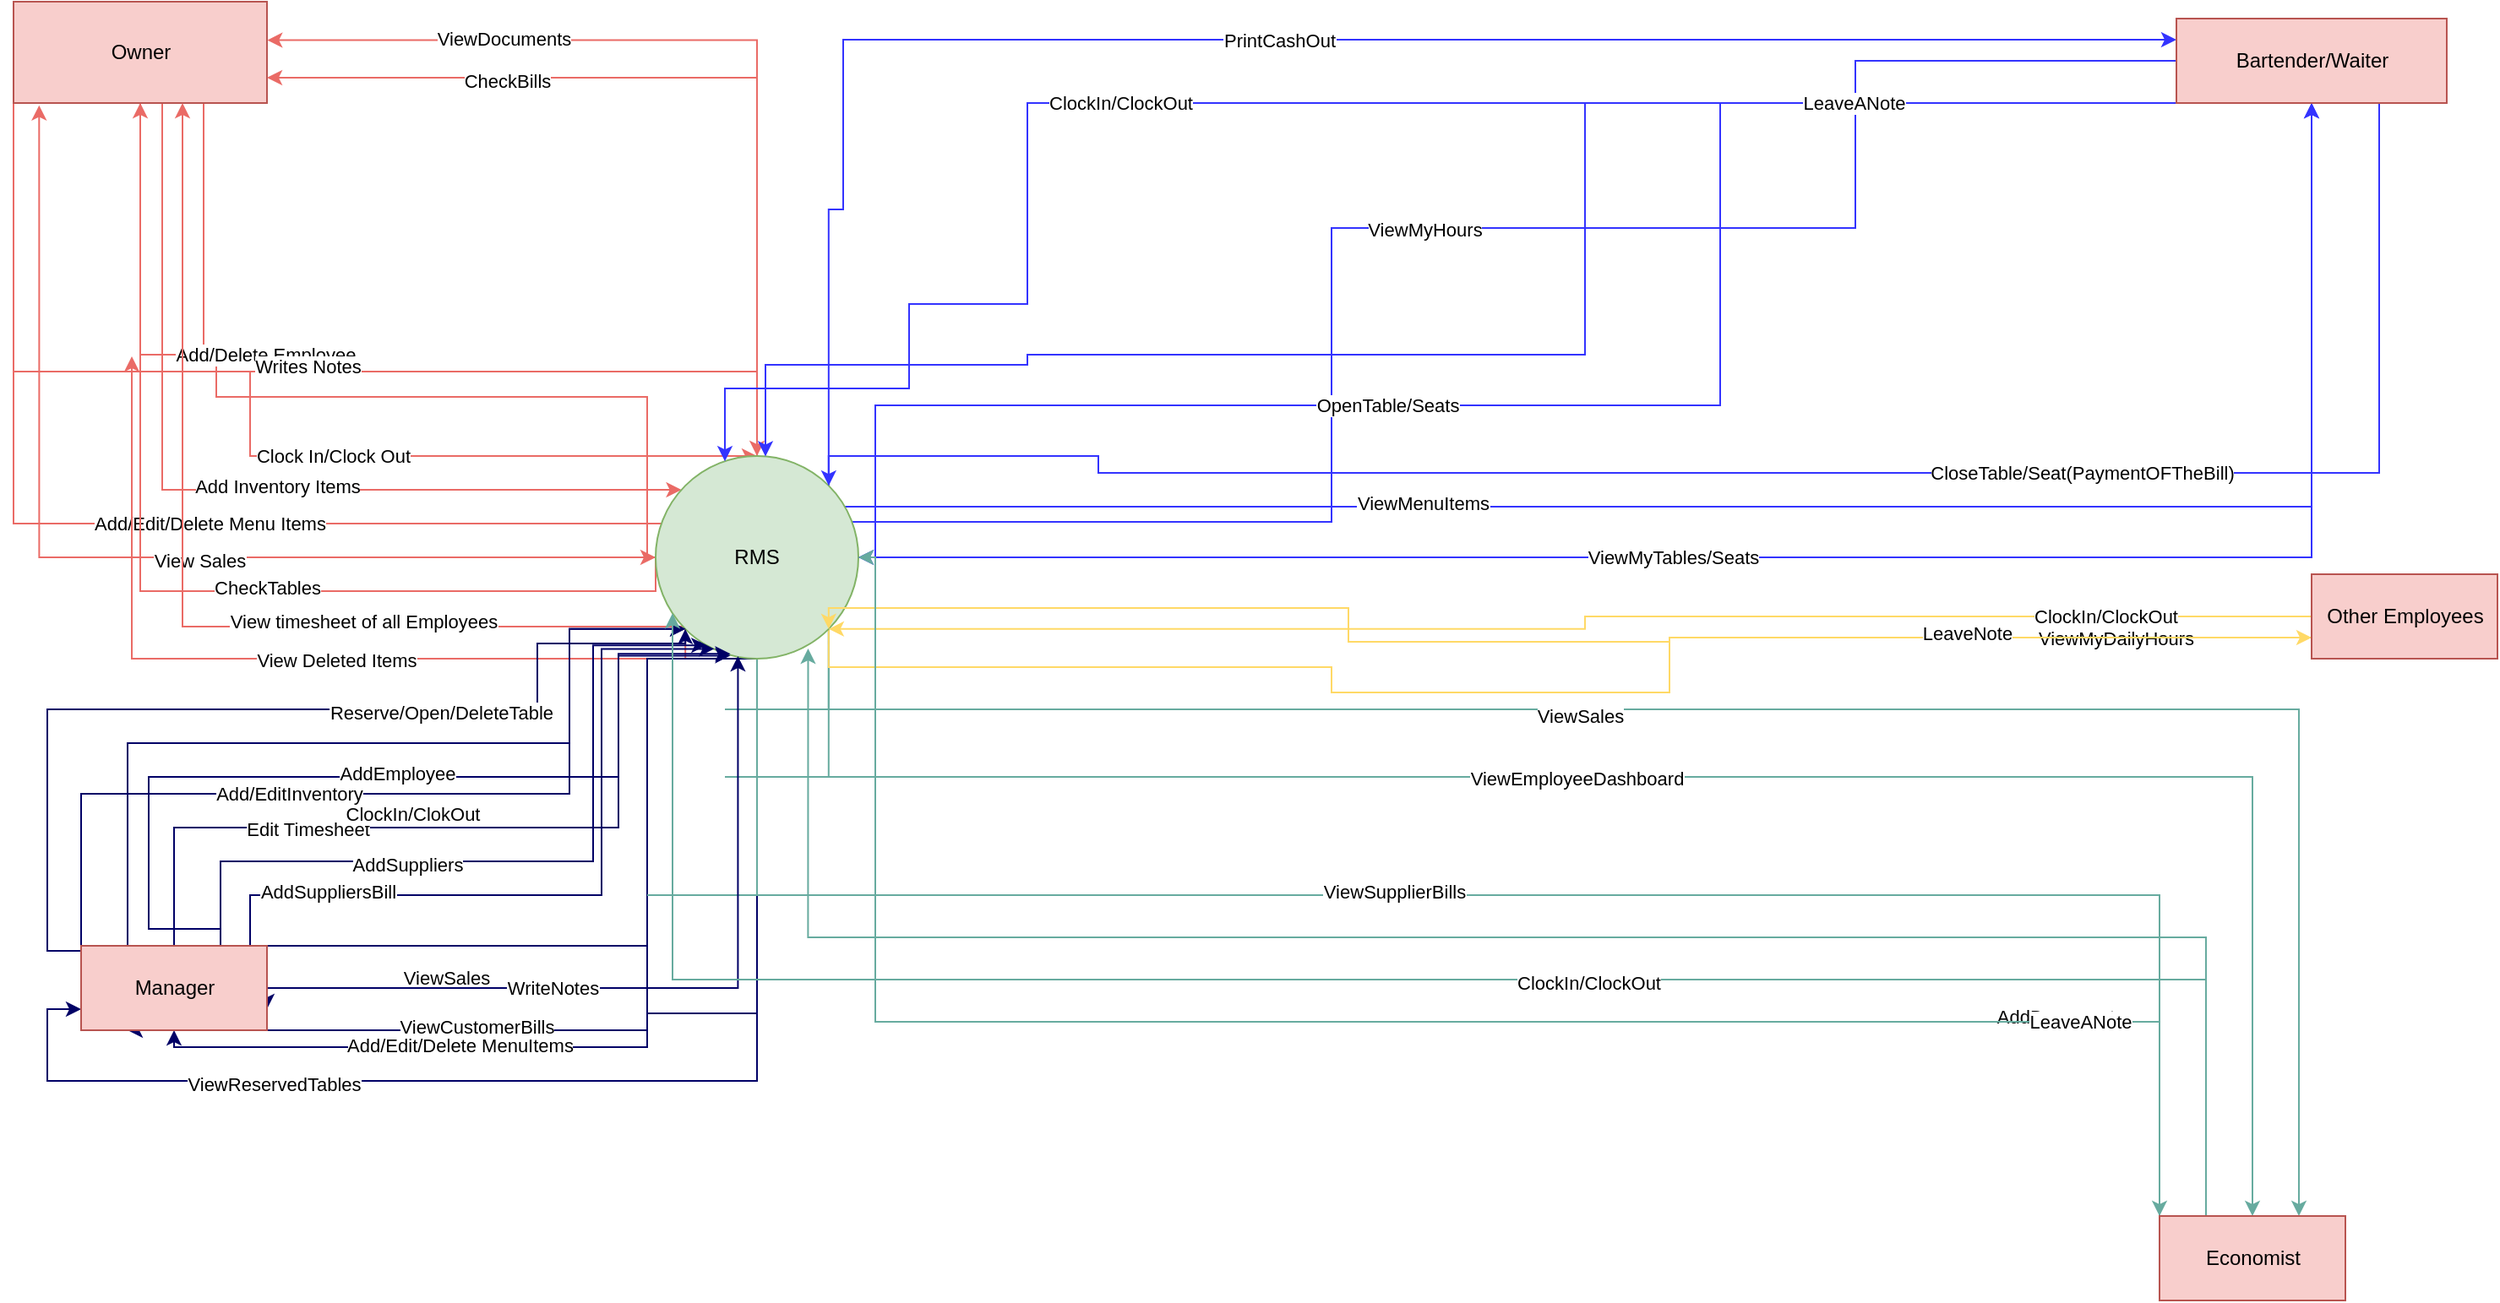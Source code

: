 <mxfile version="13.0.9" type="github" pages="2"><diagram id="Wr6hPYiY6OpvCKrSbbve" name="Page-1"><mxGraphModel dx="3316" dy="2140" grid="1" gridSize="10" guides="1" tooltips="1" connect="1" arrows="1" fold="1" page="1" pageScale="1" pageWidth="850" pageHeight="1100" math="0" shadow="0"><root><mxCell id="0"/><mxCell id="1" parent="0"/><mxCell id="Ap59V5V0arC09TfMBsEr-19" style="edgeStyle=orthogonalEdgeStyle;rounded=0;orthogonalLoop=1;jettySize=auto;html=1;exitX=0.5;exitY=1;exitDx=0;exitDy=0;strokeColor=#EA6B66;" edge="1" parent="1" source="Ap59V5V0arC09TfMBsEr-1" target="Ap59V5V0arC09TfMBsEr-7"><mxGeometry relative="1" as="geometry"><Array as="points"><mxPoint x="150" y="110"/><mxPoint x="150" y="120"/><mxPoint x="140" y="120"/><mxPoint x="140" y="170"/></Array></mxGeometry></mxCell><mxCell id="Ap59V5V0arC09TfMBsEr-20" value="Clock In/Clock Out" style="edgeLabel;html=1;align=center;verticalAlign=middle;resizable=0;points=[];" vertex="1" connectable="0" parent="Ap59V5V0arC09TfMBsEr-19"><mxGeometry x="0.043" y="33" relative="1" as="geometry"><mxPoint x="33" y="33" as="offset"/></mxGeometry></mxCell><mxCell id="Ap59V5V0arC09TfMBsEr-21" style="edgeStyle=orthogonalEdgeStyle;rounded=0;orthogonalLoop=1;jettySize=auto;html=1;exitX=0.75;exitY=1;exitDx=0;exitDy=0;strokeColor=#EA6B66;" edge="1" parent="1" source="Ap59V5V0arC09TfMBsEr-1" target="Ap59V5V0arC09TfMBsEr-7"><mxGeometry relative="1" as="geometry"><Array as="points"><mxPoint x="120" y="110"/><mxPoint x="120" y="135"/><mxPoint x="375" y="135"/></Array></mxGeometry></mxCell><mxCell id="Ap59V5V0arC09TfMBsEr-22" value="Add/Delete Employee" style="edgeLabel;html=1;align=center;verticalAlign=middle;resizable=0;points=[];" vertex="1" connectable="0" parent="Ap59V5V0arC09TfMBsEr-21"><mxGeometry x="-0.447" y="-3" relative="1" as="geometry"><mxPoint x="39.5" as="offset"/></mxGeometry></mxCell><mxCell id="Ap59V5V0arC09TfMBsEr-23" style="edgeStyle=orthogonalEdgeStyle;rounded=0;orthogonalLoop=1;jettySize=auto;html=1;exitX=0.25;exitY=1;exitDx=0;exitDy=0;strokeColor=#EA6B66;" edge="1" parent="1" source="Ap59V5V0arC09TfMBsEr-1" target="Ap59V5V0arC09TfMBsEr-7"><mxGeometry relative="1" as="geometry"><Array as="points"><mxPoint x="88" y="190"/></Array></mxGeometry></mxCell><mxCell id="Ap59V5V0arC09TfMBsEr-24" value="Add Inventory Items" style="edgeLabel;html=1;align=center;verticalAlign=middle;resizable=0;points=[];" vertex="1" connectable="0" parent="Ap59V5V0arC09TfMBsEr-23"><mxGeometry x="0.183" y="2" relative="1" as="geometry"><mxPoint as="offset"/></mxGeometry></mxCell><mxCell id="Ap59V5V0arC09TfMBsEr-25" style="edgeStyle=orthogonalEdgeStyle;rounded=0;orthogonalLoop=1;jettySize=auto;html=1;exitX=0;exitY=1;exitDx=0;exitDy=0;entryX=0.5;entryY=1;entryDx=0;entryDy=0;strokeColor=#EA6B66;" edge="1" parent="1" source="Ap59V5V0arC09TfMBsEr-1" target="Ap59V5V0arC09TfMBsEr-7"><mxGeometry relative="1" as="geometry"><Array as="points"><mxPoint x="60" y="210"/><mxPoint x="375" y="210"/></Array></mxGeometry></mxCell><mxCell id="Ap59V5V0arC09TfMBsEr-26" value="Add/Edit/Delete Menu Items" style="edgeLabel;html=1;align=center;verticalAlign=middle;resizable=0;points=[];" vertex="1" connectable="0" parent="Ap59V5V0arC09TfMBsEr-25"><mxGeometry x="-0.31" y="64" relative="1" as="geometry"><mxPoint x="99" y="64" as="offset"/></mxGeometry></mxCell><mxCell id="Ap59V5V0arC09TfMBsEr-51" style="edgeStyle=orthogonalEdgeStyle;rounded=0;orthogonalLoop=1;jettySize=auto;html=1;exitX=0;exitY=1;exitDx=0;exitDy=0;entryX=0.5;entryY=0;entryDx=0;entryDy=0;strokeColor=#EA6B66;" edge="1" parent="1" source="Ap59V5V0arC09TfMBsEr-1" target="Ap59V5V0arC09TfMBsEr-7"><mxGeometry relative="1" as="geometry"><Array as="points"><mxPoint x="20" y="120"/><mxPoint x="375" y="120"/></Array></mxGeometry></mxCell><mxCell id="Ap59V5V0arC09TfMBsEr-52" value="Writes Notes" style="edgeLabel;html=1;align=center;verticalAlign=middle;resizable=0;points=[];" vertex="1" connectable="0" parent="Ap59V5V0arC09TfMBsEr-51"><mxGeometry x="0.025" y="3" relative="1" as="geometry"><mxPoint as="offset"/></mxGeometry></mxCell><mxCell id="Ap59V5V0arC09TfMBsEr-1" value="Owner" style="html=1;fillColor=#f8cecc;strokeColor=#b85450;" vertex="1" parent="1"><mxGeometry y="-99" width="150" height="60" as="geometry"/></mxCell><mxCell id="Ap59V5V0arC09TfMBsEr-27" style="edgeStyle=orthogonalEdgeStyle;rounded=0;orthogonalLoop=1;jettySize=auto;html=1;exitX=0;exitY=0.5;exitDx=0;exitDy=0;entryX=0.101;entryY=1.022;entryDx=0;entryDy=0;entryPerimeter=0;strokeColor=#EA6B66;" edge="1" parent="1" source="Ap59V5V0arC09TfMBsEr-7" target="Ap59V5V0arC09TfMBsEr-1"><mxGeometry relative="1" as="geometry"/></mxCell><mxCell id="Ap59V5V0arC09TfMBsEr-28" value="View Sales" style="edgeLabel;html=1;align=center;verticalAlign=middle;resizable=0;points=[];" vertex="1" connectable="0" parent="Ap59V5V0arC09TfMBsEr-27"><mxGeometry x="-0.146" y="2" relative="1" as="geometry"><mxPoint as="offset"/></mxGeometry></mxCell><mxCell id="Ap59V5V0arC09TfMBsEr-29" style="edgeStyle=orthogonalEdgeStyle;rounded=0;orthogonalLoop=1;jettySize=auto;html=1;exitX=0;exitY=1;exitDx=0;exitDy=0;strokeColor=#EA6B66;" edge="1" parent="1" source="Ap59V5V0arC09TfMBsEr-7" target="Ap59V5V0arC09TfMBsEr-1"><mxGeometry relative="1" as="geometry"><Array as="points"><mxPoint x="100" y="271"/></Array></mxGeometry></mxCell><mxCell id="Ap59V5V0arC09TfMBsEr-30" value="View timesheet of all Employees" style="edgeLabel;html=1;align=center;verticalAlign=middle;resizable=0;points=[];" vertex="1" connectable="0" parent="Ap59V5V0arC09TfMBsEr-29"><mxGeometry x="-0.368" y="-3" relative="1" as="geometry"><mxPoint as="offset"/></mxGeometry></mxCell><mxCell id="Ap59V5V0arC09TfMBsEr-47" style="edgeStyle=orthogonalEdgeStyle;rounded=0;orthogonalLoop=1;jettySize=auto;html=1;exitX=0;exitY=0.5;exitDx=0;exitDy=0;entryX=0.5;entryY=1;entryDx=0;entryDy=0;strokeColor=#EA6B66;" edge="1" parent="1" source="Ap59V5V0arC09TfMBsEr-7" target="Ap59V5V0arC09TfMBsEr-1"><mxGeometry relative="1" as="geometry"><Array as="points"><mxPoint x="310" y="250"/><mxPoint x="115" y="250"/></Array></mxGeometry></mxCell><mxCell id="Ap59V5V0arC09TfMBsEr-48" value="CheckTables" style="edgeLabel;html=1;align=center;verticalAlign=middle;resizable=0;points=[];" vertex="1" connectable="0" parent="Ap59V5V0arC09TfMBsEr-47"><mxGeometry x="-0.186" y="-2" relative="1" as="geometry"><mxPoint as="offset"/></mxGeometry></mxCell><mxCell id="Ap59V5V0arC09TfMBsEr-49" style="edgeStyle=orthogonalEdgeStyle;rounded=0;orthogonalLoop=1;jettySize=auto;html=1;exitX=0;exitY=1;exitDx=0;exitDy=0;strokeColor=#EA6B66;" edge="1" parent="1" source="Ap59V5V0arC09TfMBsEr-7"><mxGeometry relative="1" as="geometry"><mxPoint x="70" y="111" as="targetPoint"/><Array as="points"><mxPoint x="329" y="290"/><mxPoint x="79" y="290"/></Array></mxGeometry></mxCell><mxCell id="Ap59V5V0arC09TfMBsEr-50" value="View Deleted Items" style="edgeLabel;html=1;align=center;verticalAlign=middle;resizable=0;points=[];" vertex="1" connectable="0" parent="Ap59V5V0arC09TfMBsEr-49"><mxGeometry x="-0.143" y="1" relative="1" as="geometry"><mxPoint as="offset"/></mxGeometry></mxCell><mxCell id="Ap59V5V0arC09TfMBsEr-55" style="edgeStyle=orthogonalEdgeStyle;rounded=0;orthogonalLoop=1;jettySize=auto;html=1;exitX=0.5;exitY=0;exitDx=0;exitDy=0;entryX=1.001;entryY=0.38;entryDx=0;entryDy=0;entryPerimeter=0;strokeColor=#EA6B66;" edge="1" parent="1" source="Ap59V5V0arC09TfMBsEr-7" target="Ap59V5V0arC09TfMBsEr-1"><mxGeometry relative="1" as="geometry"/></mxCell><mxCell id="Ap59V5V0arC09TfMBsEr-56" value="ViewDocuments" style="edgeLabel;html=1;align=center;verticalAlign=middle;resizable=0;points=[];" vertex="1" connectable="0" parent="Ap59V5V0arC09TfMBsEr-55"><mxGeometry x="0.594" y="-1" relative="1" as="geometry"><mxPoint x="30.8" as="offset"/></mxGeometry></mxCell><mxCell id="Ap59V5V0arC09TfMBsEr-57" style="edgeStyle=orthogonalEdgeStyle;rounded=0;orthogonalLoop=1;jettySize=auto;html=1;exitX=0.5;exitY=0;exitDx=0;exitDy=0;entryX=1;entryY=0.75;entryDx=0;entryDy=0;strokeColor=#EA6B66;" edge="1" parent="1" source="Ap59V5V0arC09TfMBsEr-7" target="Ap59V5V0arC09TfMBsEr-1"><mxGeometry relative="1" as="geometry"/></mxCell><mxCell id="Ap59V5V0arC09TfMBsEr-58" value="CheckBills" style="edgeLabel;html=1;align=center;verticalAlign=middle;resizable=0;points=[];" vertex="1" connectable="0" parent="Ap59V5V0arC09TfMBsEr-57"><mxGeometry x="0.449" y="2" relative="1" as="geometry"><mxPoint as="offset"/></mxGeometry></mxCell><mxCell id="Ap59V5V0arC09TfMBsEr-69" style="edgeStyle=orthogonalEdgeStyle;rounded=0;orthogonalLoop=1;jettySize=auto;html=1;exitX=0.5;exitY=1;exitDx=0;exitDy=0;entryX=1;entryY=0.75;entryDx=0;entryDy=0;strokeColor=#000066;" edge="1" parent="1" source="Ap59V5V0arC09TfMBsEr-7" target="Ap59V5V0arC09TfMBsEr-12"><mxGeometry relative="1" as="geometry"><Array as="points"><mxPoint x="375" y="460"/><mxPoint x="150" y="460"/></Array></mxGeometry></mxCell><mxCell id="Ap59V5V0arC09TfMBsEr-88" value="ViewSales" style="edgeLabel;html=1;align=center;verticalAlign=middle;resizable=0;points=[];" vertex="1" connectable="0" parent="Ap59V5V0arC09TfMBsEr-69"><mxGeometry x="-0.091" y="-25" relative="1" as="geometry"><mxPoint x="-94.5" y="28" as="offset"/></mxGeometry></mxCell><mxCell id="Ap59V5V0arC09TfMBsEr-74" style="edgeStyle=orthogonalEdgeStyle;rounded=0;orthogonalLoop=1;jettySize=auto;html=1;exitX=0.5;exitY=1;exitDx=0;exitDy=0;entryX=0.25;entryY=1;entryDx=0;entryDy=0;strokeColor=#000066;" edge="1" parent="1" source="Ap59V5V0arC09TfMBsEr-7" target="Ap59V5V0arC09TfMBsEr-12"><mxGeometry relative="1" as="geometry"><Array as="points"><mxPoint x="375" y="500"/></Array></mxGeometry></mxCell><mxCell id="Ap59V5V0arC09TfMBsEr-76" value="ViewCustomerBills" style="edgeLabel;html=1;align=center;verticalAlign=middle;resizable=0;points=[];" vertex="1" connectable="0" parent="Ap59V5V0arC09TfMBsEr-74"><mxGeometry x="0.304" y="-2" relative="1" as="geometry"><mxPoint as="offset"/></mxGeometry></mxCell><mxCell id="Ap59V5V0arC09TfMBsEr-77" style="edgeStyle=orthogonalEdgeStyle;rounded=0;orthogonalLoop=1;jettySize=auto;html=1;exitX=0.5;exitY=1;exitDx=0;exitDy=0;strokeColor=#000066;" edge="1" parent="1" source="Ap59V5V0arC09TfMBsEr-7" target="Ap59V5V0arC09TfMBsEr-12"><mxGeometry relative="1" as="geometry"><Array as="points"><mxPoint x="375" y="520"/><mxPoint x="95" y="520"/></Array></mxGeometry></mxCell><mxCell id="Ap59V5V0arC09TfMBsEr-78" value="Add/Edit/Delete MenuItems" style="edgeLabel;html=1;align=center;verticalAlign=middle;resizable=0;points=[];" vertex="1" connectable="0" parent="Ap59V5V0arC09TfMBsEr-77"><mxGeometry x="0.388" y="-1" relative="1" as="geometry"><mxPoint as="offset"/></mxGeometry></mxCell><mxCell id="Ap59V5V0arC09TfMBsEr-79" style="edgeStyle=orthogonalEdgeStyle;rounded=0;orthogonalLoop=1;jettySize=auto;html=1;exitX=0.5;exitY=1;exitDx=0;exitDy=0;strokeColor=#000066;entryX=0;entryY=0.75;entryDx=0;entryDy=0;" edge="1" parent="1" source="Ap59V5V0arC09TfMBsEr-7" target="Ap59V5V0arC09TfMBsEr-12"><mxGeometry relative="1" as="geometry"><mxPoint x="48" y="503" as="targetPoint"/><Array as="points"><mxPoint x="375" y="540"/><mxPoint x="20" y="540"/><mxPoint x="20" y="488"/></Array></mxGeometry></mxCell><mxCell id="Ap59V5V0arC09TfMBsEr-80" value="ViewReservedTables" style="edgeLabel;html=1;align=center;verticalAlign=middle;resizable=0;points=[];" vertex="1" connectable="0" parent="Ap59V5V0arC09TfMBsEr-79"><mxGeometry x="0.464" y="2" relative="1" as="geometry"><mxPoint as="offset"/></mxGeometry></mxCell><mxCell id="Ap59V5V0arC09TfMBsEr-94" style="edgeStyle=orthogonalEdgeStyle;rounded=0;orthogonalLoop=1;jettySize=auto;html=1;exitX=1;exitY=1;exitDx=0;exitDy=0;entryX=0.75;entryY=0;entryDx=0;entryDy=0;strokeColor=#67AB9F;" edge="1" parent="1" source="Ap59V5V0arC09TfMBsEr-7" target="Ap59V5V0arC09TfMBsEr-14"><mxGeometry relative="1" as="geometry"><Array as="points"><mxPoint x="421" y="320"/><mxPoint x="692" y="320"/></Array></mxGeometry></mxCell><mxCell id="Ap59V5V0arC09TfMBsEr-95" value="ViewSales" style="edgeLabel;html=1;align=center;verticalAlign=middle;resizable=0;points=[];" vertex="1" connectable="0" parent="Ap59V5V0arC09TfMBsEr-94"><mxGeometry x="-0.083" y="-4" relative="1" as="geometry"><mxPoint as="offset"/></mxGeometry></mxCell><mxCell id="Ap59V5V0arC09TfMBsEr-96" style="edgeStyle=orthogonalEdgeStyle;rounded=0;orthogonalLoop=1;jettySize=auto;html=1;exitX=1;exitY=1;exitDx=0;exitDy=0;entryX=0.5;entryY=0;entryDx=0;entryDy=0;strokeColor=#67AB9F;" edge="1" parent="1" source="Ap59V5V0arC09TfMBsEr-7" target="Ap59V5V0arC09TfMBsEr-14"><mxGeometry relative="1" as="geometry"><Array as="points"><mxPoint x="421" y="360"/><mxPoint x="665" y="360"/></Array></mxGeometry></mxCell><mxCell id="Ap59V5V0arC09TfMBsEr-97" value="ViewEmployeeDashboard" style="edgeLabel;html=1;align=center;verticalAlign=middle;resizable=0;points=[];" vertex="1" connectable="0" parent="Ap59V5V0arC09TfMBsEr-96"><mxGeometry x="-0.005" y="-1" relative="1" as="geometry"><mxPoint as="offset"/></mxGeometry></mxCell><mxCell id="Ap59V5V0arC09TfMBsEr-98" style="edgeStyle=orthogonalEdgeStyle;rounded=0;orthogonalLoop=1;jettySize=auto;html=1;exitX=0.5;exitY=1;exitDx=0;exitDy=0;entryX=0;entryY=0;entryDx=0;entryDy=0;strokeColor=#67AB9F;" edge="1" parent="1" source="Ap59V5V0arC09TfMBsEr-7" target="Ap59V5V0arC09TfMBsEr-14"><mxGeometry relative="1" as="geometry"><Array as="points"><mxPoint x="375" y="430"/><mxPoint x="610" y="430"/></Array></mxGeometry></mxCell><mxCell id="Ap59V5V0arC09TfMBsEr-99" value="ViewSupplierBills" style="edgeLabel;html=1;align=center;verticalAlign=middle;resizable=0;points=[];" vertex="1" connectable="0" parent="Ap59V5V0arC09TfMBsEr-98"><mxGeometry x="0.002" y="2" relative="1" as="geometry"><mxPoint as="offset"/></mxGeometry></mxCell><mxCell id="Ap59V5V0arC09TfMBsEr-112" style="edgeStyle=orthogonalEdgeStyle;rounded=0;orthogonalLoop=1;jettySize=auto;html=1;exitX=1;exitY=0;exitDx=0;exitDy=0;strokeColor=#3333FF;" edge="1" parent="1" source="Ap59V5V0arC09TfMBsEr-7" target="Ap59V5V0arC09TfMBsEr-11"><mxGeometry relative="1" as="geometry"><Array as="points"><mxPoint x="491" y="200"/><mxPoint x="640" y="200"/></Array></mxGeometry></mxCell><mxCell id="Ap59V5V0arC09TfMBsEr-113" value="ViewMenuItems" style="edgeLabel;html=1;align=center;verticalAlign=middle;resizable=0;points=[];" vertex="1" connectable="0" parent="Ap59V5V0arC09TfMBsEr-112"><mxGeometry x="-0.356" y="2" relative="1" as="geometry"><mxPoint as="offset"/></mxGeometry></mxCell><mxCell id="Ap59V5V0arC09TfMBsEr-114" style="edgeStyle=orthogonalEdgeStyle;rounded=0;orthogonalLoop=1;jettySize=auto;html=1;exitX=1;exitY=0;exitDx=0;exitDy=0;strokeColor=#3333FF;" edge="1" parent="1" source="Ap59V5V0arC09TfMBsEr-7" target="Ap59V5V0arC09TfMBsEr-11"><mxGeometry relative="1" as="geometry"><Array as="points"><mxPoint x="491" y="209"/><mxPoint x="451" y="209"/><mxPoint x="451" y="230"/><mxPoint x="700" y="230"/></Array></mxGeometry></mxCell><mxCell id="Ap59V5V0arC09TfMBsEr-122" value="ViewMyTables/Seats" style="edgeLabel;html=1;align=center;verticalAlign=middle;resizable=0;points=[];" vertex="1" connectable="0" parent="Ap59V5V0arC09TfMBsEr-114"><mxGeometry x="-0.021" relative="1" as="geometry"><mxPoint x="1" as="offset"/></mxGeometry></mxCell><mxCell id="Ap59V5V0arC09TfMBsEr-117" value="PrintCashOut" style="edgeStyle=orthogonalEdgeStyle;rounded=0;orthogonalLoop=1;jettySize=auto;html=1;exitX=1;exitY=0;exitDx=0;exitDy=0;entryX=0;entryY=0.25;entryDx=0;entryDy=0;strokeColor=#3333FF;" edge="1" parent="1" source="Ap59V5V0arC09TfMBsEr-7" target="Ap59V5V0arC09TfMBsEr-11"><mxGeometry relative="1" as="geometry"><Array as="points"><mxPoint x="491" y="24"/></Array></mxGeometry></mxCell><mxCell id="Ap59V5V0arC09TfMBsEr-119" style="edgeStyle=orthogonalEdgeStyle;rounded=0;orthogonalLoop=1;jettySize=auto;html=1;exitX=1;exitY=0;exitDx=0;exitDy=0;entryX=1;entryY=0.5;entryDx=0;entryDy=0;strokeColor=#3333FF;" edge="1" parent="1" source="Ap59V5V0arC09TfMBsEr-7" target="Ap59V5V0arC09TfMBsEr-11"><mxGeometry relative="1" as="geometry"><Array as="points"><mxPoint x="482" y="209"/><mxPoint x="780" y="209"/><mxPoint x="780" y="35"/><mxPoint x="1090" y="35"/></Array></mxGeometry></mxCell><mxCell id="Ap59V5V0arC09TfMBsEr-123" value="ViewMyHours" style="edgeLabel;html=1;align=center;verticalAlign=middle;resizable=0;points=[];" vertex="1" connectable="0" parent="Ap59V5V0arC09TfMBsEr-119"><mxGeometry x="-0.125" y="-1" relative="1" as="geometry"><mxPoint as="offset"/></mxGeometry></mxCell><mxCell id="Ap59V5V0arC09TfMBsEr-132" style="edgeStyle=orthogonalEdgeStyle;rounded=0;orthogonalLoop=1;jettySize=auto;html=1;exitX=1;exitY=1;exitDx=0;exitDy=0;entryX=0;entryY=0.75;entryDx=0;entryDy=0;strokeColor=#FFD966;" edge="1" parent="1" source="Ap59V5V0arC09TfMBsEr-7" target="Ap59V5V0arC09TfMBsEr-13"><mxGeometry relative="1" as="geometry"><Array as="points"><mxPoint x="482" y="295"/><mxPoint x="780" y="295"/><mxPoint x="780" y="310"/><mxPoint x="980" y="310"/></Array></mxGeometry></mxCell><mxCell id="Ap59V5V0arC09TfMBsEr-134" value="ViewMyDailyHours" style="edgeLabel;html=1;align=center;verticalAlign=middle;resizable=0;points=[];" vertex="1" connectable="0" parent="Ap59V5V0arC09TfMBsEr-132"><mxGeometry x="0.754" relative="1" as="geometry"><mxPoint as="offset"/></mxGeometry></mxCell><mxCell id="Ap59V5V0arC09TfMBsEr-7" value="RMS" style="ellipse;whiteSpace=wrap;html=1;aspect=fixed;fillColor=#d5e8d4;strokeColor=#82b366;" vertex="1" parent="1"><mxGeometry x="380" y="170" width="120" height="120" as="geometry"/></mxCell><mxCell id="Ap59V5V0arC09TfMBsEr-33" style="edgeStyle=orthogonalEdgeStyle;rounded=0;orthogonalLoop=1;jettySize=auto;html=1;exitX=0.25;exitY=1;exitDx=0;exitDy=0;strokeColor=#3333FF;" edge="1" parent="1" source="Ap59V5V0arC09TfMBsEr-11" target="Ap59V5V0arC09TfMBsEr-7"><mxGeometry relative="1" as="geometry"><Array as="points"><mxPoint x="600" y="80"/><mxPoint x="530" y="80"/><mxPoint x="530" y="130"/><mxPoint x="421" y="130"/></Array></mxGeometry></mxCell><mxCell id="Ap59V5V0arC09TfMBsEr-34" value="ClockIn/ClockOut" style="edgeLabel;html=1;align=center;verticalAlign=middle;resizable=0;points=[];" vertex="1" connectable="0" parent="Ap59V5V0arC09TfMBsEr-33"><mxGeometry x="0.197" relative="1" as="geometry"><mxPoint as="offset"/></mxGeometry></mxCell><mxCell id="Ap59V5V0arC09TfMBsEr-35" style="edgeStyle=orthogonalEdgeStyle;rounded=0;orthogonalLoop=1;jettySize=auto;html=1;exitX=0.5;exitY=1;exitDx=0;exitDy=0;strokeColor=#3333FF;entryX=1;entryY=0.5;entryDx=0;entryDy=0;" edge="1" parent="1" source="Ap59V5V0arC09TfMBsEr-11" target="Ap59V5V0arC09TfMBsEr-7"><mxGeometry relative="1" as="geometry"><mxPoint x="460" y="234" as="targetPoint"/><Array as="points"><mxPoint x="1010" y="140"/><mxPoint x="510" y="140"/><mxPoint x="510" y="230"/></Array></mxGeometry></mxCell><mxCell id="Ap59V5V0arC09TfMBsEr-126" value="OpenTable/Seats" style="edgeLabel;html=1;align=center;verticalAlign=middle;resizable=0;points=[];" vertex="1" connectable="0" parent="Ap59V5V0arC09TfMBsEr-35"><mxGeometry x="0.287" relative="1" as="geometry"><mxPoint as="offset"/></mxGeometry></mxCell><mxCell id="Ap59V5V0arC09TfMBsEr-110" style="edgeStyle=orthogonalEdgeStyle;rounded=0;orthogonalLoop=1;jettySize=auto;html=1;exitX=0.75;exitY=1;exitDx=0;exitDy=0;entryX=1;entryY=0;entryDx=0;entryDy=0;strokeColor=#3333FF;" edge="1" parent="1" source="Ap59V5V0arC09TfMBsEr-11" target="Ap59V5V0arC09TfMBsEr-7"><mxGeometry relative="1" as="geometry"><Array as="points"><mxPoint x="680" y="180"/><mxPoint x="642" y="180"/><mxPoint x="642" y="170"/><mxPoint x="491" y="170"/></Array></mxGeometry></mxCell><mxCell id="Ap59V5V0arC09TfMBsEr-111" value="CloseTable/Seat(PaymentOFTheBill)" style="edgeLabel;html=1;align=center;verticalAlign=middle;resizable=0;points=[];" vertex="1" connectable="0" parent="Ap59V5V0arC09TfMBsEr-110"><mxGeometry x="-0.308" y="-61" relative="1" as="geometry"><mxPoint x="8.14" y="61" as="offset"/></mxGeometry></mxCell><mxCell id="Ap59V5V0arC09TfMBsEr-124" style="edgeStyle=orthogonalEdgeStyle;rounded=0;orthogonalLoop=1;jettySize=auto;html=1;exitX=0;exitY=1;exitDx=0;exitDy=0;strokeColor=#3333FF;" edge="1" parent="1" source="Ap59V5V0arC09TfMBsEr-11" target="Ap59V5V0arC09TfMBsEr-7"><mxGeometry relative="1" as="geometry"><Array as="points"><mxPoint x="930" y="110"/><mxPoint x="600" y="110"/><mxPoint x="600" y="116"/><mxPoint x="445" y="116"/></Array></mxGeometry></mxCell><mxCell id="Ap59V5V0arC09TfMBsEr-125" value="LeaveANote" style="edgeLabel;html=1;align=center;verticalAlign=middle;resizable=0;points=[];" vertex="1" connectable="0" parent="Ap59V5V0arC09TfMBsEr-124"><mxGeometry x="-0.634" relative="1" as="geometry"><mxPoint as="offset"/></mxGeometry></mxCell><mxCell id="Ap59V5V0arC09TfMBsEr-11" value="Bartender/Waiter" style="html=1;fillColor=#f8cecc;strokeColor=#b85450;" vertex="1" parent="1"><mxGeometry x="1280" y="-89" width="160" height="50" as="geometry"/></mxCell><mxCell id="Ap59V5V0arC09TfMBsEr-59" style="edgeStyle=orthogonalEdgeStyle;rounded=0;orthogonalLoop=1;jettySize=auto;html=1;exitX=0.75;exitY=0;exitDx=0;exitDy=0;entryX=0.369;entryY=0.976;entryDx=0;entryDy=0;entryPerimeter=0;strokeColor=#000066;" edge="1" parent="1" source="Ap59V5V0arC09TfMBsEr-12" target="Ap59V5V0arC09TfMBsEr-7"><mxGeometry relative="1" as="geometry"><Array as="points"><mxPoint x="80" y="450"/><mxPoint x="80" y="360"/><mxPoint x="358" y="360"/></Array></mxGeometry></mxCell><mxCell id="Ap59V5V0arC09TfMBsEr-87" value="AddEmployee" style="edgeLabel;html=1;align=center;verticalAlign=middle;resizable=0;points=[];" vertex="1" connectable="0" parent="Ap59V5V0arC09TfMBsEr-59"><mxGeometry x="0.035" y="2" relative="1" as="geometry"><mxPoint as="offset"/></mxGeometry></mxCell><mxCell id="Ap59V5V0arC09TfMBsEr-61" style="edgeStyle=orthogonalEdgeStyle;rounded=0;orthogonalLoop=1;jettySize=auto;html=1;exitX=0.5;exitY=0;exitDx=0;exitDy=0;entryX=0.369;entryY=0.985;entryDx=0;entryDy=0;entryPerimeter=0;strokeColor=#000066;" edge="1" parent="1" source="Ap59V5V0arC09TfMBsEr-12" target="Ap59V5V0arC09TfMBsEr-7"><mxGeometry relative="1" as="geometry"><Array as="points"><mxPoint x="95" y="390"/><mxPoint x="358" y="390"/></Array></mxGeometry></mxCell><mxCell id="Ap59V5V0arC09TfMBsEr-62" value="Edit Timesheet" style="edgeLabel;html=1;align=center;verticalAlign=middle;resizable=0;points=[];" vertex="1" connectable="0" parent="Ap59V5V0arC09TfMBsEr-61"><mxGeometry x="-0.405" y="-1" relative="1" as="geometry"><mxPoint as="offset"/></mxGeometry></mxCell><mxCell id="Ap59V5V0arC09TfMBsEr-63" style="edgeStyle=orthogonalEdgeStyle;rounded=0;orthogonalLoop=1;jettySize=auto;html=1;exitX=0.25;exitY=0;exitDx=0;exitDy=0;entryX=0;entryY=1;entryDx=0;entryDy=0;strokeColor=#000066;" edge="1" parent="1" source="Ap59V5V0arC09TfMBsEr-12" target="Ap59V5V0arC09TfMBsEr-7"><mxGeometry relative="1" as="geometry"><Array as="points"><mxPoint x="68" y="340"/><mxPoint x="329" y="340"/></Array></mxGeometry></mxCell><mxCell id="Ap59V5V0arC09TfMBsEr-64" value="ClockIn/ClokOut" style="edgeLabel;html=1;align=center;verticalAlign=middle;resizable=0;points=[];" vertex="1" connectable="0" parent="Ap59V5V0arC09TfMBsEr-63"><mxGeometry x="-0.505" y="-42" relative="1" as="geometry"><mxPoint x="160.5" as="offset"/></mxGeometry></mxCell><mxCell id="Ap59V5V0arC09TfMBsEr-65" style="edgeStyle=orthogonalEdgeStyle;rounded=0;orthogonalLoop=1;jettySize=auto;html=1;exitX=0;exitY=0;exitDx=0;exitDy=0;entryX=0;entryY=1;entryDx=0;entryDy=0;strokeColor=#000066;" edge="1" parent="1" source="Ap59V5V0arC09TfMBsEr-12" target="Ap59V5V0arC09TfMBsEr-7"><mxGeometry relative="1" as="geometry"><Array as="points"><mxPoint x="40" y="370"/><mxPoint x="329" y="370"/></Array></mxGeometry></mxCell><mxCell id="Ap59V5V0arC09TfMBsEr-66" value="Add/EditInventory" style="edgeLabel;html=1;align=center;verticalAlign=middle;resizable=0;points=[];" vertex="1" connectable="0" parent="Ap59V5V0arC09TfMBsEr-65"><mxGeometry x="-0.22" relative="1" as="geometry"><mxPoint as="offset"/></mxGeometry></mxCell><mxCell id="Ap59V5V0arC09TfMBsEr-67" style="edgeStyle=orthogonalEdgeStyle;rounded=0;orthogonalLoop=1;jettySize=auto;html=1;exitX=0.75;exitY=0;exitDx=0;exitDy=0;entryX=0.251;entryY=0.934;entryDx=0;entryDy=0;entryPerimeter=0;strokeColor=#000066;" edge="1" parent="1" source="Ap59V5V0arC09TfMBsEr-12" target="Ap59V5V0arC09TfMBsEr-7"><mxGeometry relative="1" as="geometry"><Array as="points"><mxPoint x="123" y="410"/><mxPoint x="343" y="410"/></Array></mxGeometry></mxCell><mxCell id="Ap59V5V0arC09TfMBsEr-68" value="AddSuppliers" style="edgeLabel;html=1;align=center;verticalAlign=middle;resizable=0;points=[];" vertex="1" connectable="0" parent="Ap59V5V0arC09TfMBsEr-67"><mxGeometry x="-0.311" y="-2" relative="1" as="geometry"><mxPoint as="offset"/></mxGeometry></mxCell><mxCell id="Ap59V5V0arC09TfMBsEr-71" style="edgeStyle=orthogonalEdgeStyle;rounded=0;orthogonalLoop=1;jettySize=auto;html=1;exitX=1;exitY=0.25;exitDx=0;exitDy=0;entryX=0.289;entryY=0.952;entryDx=0;entryDy=0;entryPerimeter=0;strokeColor=#000066;" edge="1" parent="1" source="Ap59V5V0arC09TfMBsEr-12" target="Ap59V5V0arC09TfMBsEr-7"><mxGeometry relative="1" as="geometry"><Array as="points"><mxPoint x="140" y="463"/><mxPoint x="140" y="430"/><mxPoint x="348" y="430"/></Array></mxGeometry></mxCell><mxCell id="Ap59V5V0arC09TfMBsEr-72" value="AddSuppliersBill" style="edgeLabel;html=1;align=center;verticalAlign=middle;resizable=0;points=[];" vertex="1" connectable="0" parent="Ap59V5V0arC09TfMBsEr-71"><mxGeometry x="-0.583" y="2" relative="1" as="geometry"><mxPoint as="offset"/></mxGeometry></mxCell><mxCell id="Ap59V5V0arC09TfMBsEr-84" style="edgeStyle=orthogonalEdgeStyle;rounded=0;orthogonalLoop=1;jettySize=auto;html=1;exitX=0;exitY=0.25;exitDx=0;exitDy=0;strokeColor=#000066;entryX=0;entryY=1;entryDx=0;entryDy=0;" edge="1" parent="1" source="Ap59V5V0arC09TfMBsEr-12" target="Ap59V5V0arC09TfMBsEr-7"><mxGeometry relative="1" as="geometry"><mxPoint x="310" y="225" as="targetPoint"/><Array as="points"><mxPoint x="20" y="463"/><mxPoint x="20" y="320"/><mxPoint x="310" y="320"/><mxPoint x="310" y="281"/></Array></mxGeometry></mxCell><mxCell id="Ap59V5V0arC09TfMBsEr-85" value="Reserve/Open/DeleteTable" style="edgeLabel;html=1;align=center;verticalAlign=middle;resizable=0;points=[];" vertex="1" connectable="0" parent="Ap59V5V0arC09TfMBsEr-84"><mxGeometry x="0.355" y="-2" relative="1" as="geometry"><mxPoint as="offset"/></mxGeometry></mxCell><mxCell id="Ap59V5V0arC09TfMBsEr-89" style="edgeStyle=orthogonalEdgeStyle;rounded=0;orthogonalLoop=1;jettySize=auto;html=1;exitX=1;exitY=0.5;exitDx=0;exitDy=0;entryX=0.406;entryY=0.988;entryDx=0;entryDy=0;entryPerimeter=0;strokeColor=#000066;" edge="1" parent="1" source="Ap59V5V0arC09TfMBsEr-12" target="Ap59V5V0arC09TfMBsEr-7"><mxGeometry relative="1" as="geometry"/></mxCell><mxCell id="Ap59V5V0arC09TfMBsEr-91" value="WriteNotes" style="edgeLabel;html=1;align=center;verticalAlign=middle;resizable=0;points=[];" vertex="1" connectable="0" parent="Ap59V5V0arC09TfMBsEr-89"><mxGeometry x="-0.289" relative="1" as="geometry"><mxPoint as="offset"/></mxGeometry></mxCell><mxCell id="Ap59V5V0arC09TfMBsEr-12" value="Manager" style="html=1;fillColor=#f8cecc;strokeColor=#b85450;" vertex="1" parent="1"><mxGeometry x="40" y="460" width="110" height="50" as="geometry"/></mxCell><mxCell id="Ap59V5V0arC09TfMBsEr-128" style="edgeStyle=orthogonalEdgeStyle;rounded=0;orthogonalLoop=1;jettySize=auto;html=1;exitX=0;exitY=0.5;exitDx=0;exitDy=0;entryX=1;entryY=1;entryDx=0;entryDy=0;strokeColor=#FFD966;" edge="1" parent="1" source="Ap59V5V0arC09TfMBsEr-13" target="Ap59V5V0arC09TfMBsEr-7"><mxGeometry relative="1" as="geometry"/></mxCell><mxCell id="Ap59V5V0arC09TfMBsEr-129" value="ClockIn/ClockOut" style="edgeLabel;html=1;align=center;verticalAlign=middle;resizable=0;points=[];" vertex="1" connectable="0" parent="Ap59V5V0arC09TfMBsEr-128"><mxGeometry x="-0.724" relative="1" as="geometry"><mxPoint as="offset"/></mxGeometry></mxCell><mxCell id="Ap59V5V0arC09TfMBsEr-130" style="edgeStyle=orthogonalEdgeStyle;rounded=0;orthogonalLoop=1;jettySize=auto;html=1;exitX=0;exitY=0.75;exitDx=0;exitDy=0;entryX=1;entryY=1;entryDx=0;entryDy=0;strokeColor=#FFD966;" edge="1" parent="1" source="Ap59V5V0arC09TfMBsEr-13" target="Ap59V5V0arC09TfMBsEr-7"><mxGeometry relative="1" as="geometry"><Array as="points"><mxPoint x="980" y="280"/><mxPoint x="790" y="280"/><mxPoint x="790" y="260"/><mxPoint x="482" y="260"/></Array></mxGeometry></mxCell><mxCell id="Ap59V5V0arC09TfMBsEr-131" value="LeaveNote" style="edgeLabel;html=1;align=center;verticalAlign=middle;resizable=0;points=[];" vertex="1" connectable="0" parent="Ap59V5V0arC09TfMBsEr-130"><mxGeometry x="-0.552" y="-3" relative="1" as="geometry"><mxPoint as="offset"/></mxGeometry></mxCell><mxCell id="Ap59V5V0arC09TfMBsEr-13" value="Other Employees" style="html=1;fillColor=#f8cecc;strokeColor=#b85450;" vertex="1" parent="1"><mxGeometry x="1360" y="240" width="110" height="50" as="geometry"/></mxCell><mxCell id="Ap59V5V0arC09TfMBsEr-38" style="edgeStyle=orthogonalEdgeStyle;rounded=0;orthogonalLoop=1;jettySize=auto;html=1;exitX=0.25;exitY=0;exitDx=0;exitDy=0;strokeColor=#67AB9F;" edge="1" parent="1" source="Ap59V5V0arC09TfMBsEr-14" target="Ap59V5V0arC09TfMBsEr-7"><mxGeometry relative="1" as="geometry"><Array as="points"><mxPoint x="390" y="480"/></Array></mxGeometry></mxCell><mxCell id="Ap59V5V0arC09TfMBsEr-39" value="ClockIn/ClockOut" style="edgeLabel;html=1;align=center;verticalAlign=middle;resizable=0;points=[];" vertex="1" connectable="0" parent="Ap59V5V0arC09TfMBsEr-38"><mxGeometry x="-0.2" y="2" relative="1" as="geometry"><mxPoint as="offset"/></mxGeometry></mxCell><mxCell id="Ap59V5V0arC09TfMBsEr-92" style="edgeStyle=orthogonalEdgeStyle;rounded=0;orthogonalLoop=1;jettySize=auto;html=1;exitX=0.25;exitY=0;exitDx=0;exitDy=0;entryX=0.752;entryY=0.95;entryDx=0;entryDy=0;entryPerimeter=0;strokeColor=#67AB9F;" edge="1" parent="1" source="Ap59V5V0arC09TfMBsEr-14" target="Ap59V5V0arC09TfMBsEr-7"><mxGeometry relative="1" as="geometry"/></mxCell><mxCell id="Ap59V5V0arC09TfMBsEr-93" value="AddDocuments" style="edgeLabel;html=1;align=center;verticalAlign=middle;resizable=0;points=[];" vertex="1" connectable="0" parent="Ap59V5V0arC09TfMBsEr-92"><mxGeometry x="-0.568" y="49" relative="1" as="geometry"><mxPoint y="-2" as="offset"/></mxGeometry></mxCell><mxCell id="Ap59V5V0arC09TfMBsEr-100" style="edgeStyle=orthogonalEdgeStyle;rounded=0;orthogonalLoop=1;jettySize=auto;html=1;exitX=0;exitY=0.5;exitDx=0;exitDy=0;entryX=1;entryY=0.5;entryDx=0;entryDy=0;strokeColor=#67AB9F;" edge="1" parent="1" source="Ap59V5V0arC09TfMBsEr-14" target="Ap59V5V0arC09TfMBsEr-7"><mxGeometry relative="1" as="geometry"><Array as="points"><mxPoint x="510" y="505"/></Array></mxGeometry></mxCell><mxCell id="Ap59V5V0arC09TfMBsEr-101" value="LeaveANote" style="edgeLabel;html=1;align=center;verticalAlign=middle;resizable=0;points=[];" vertex="1" connectable="0" parent="Ap59V5V0arC09TfMBsEr-100"><mxGeometry x="-0.682" relative="1" as="geometry"><mxPoint x="1" as="offset"/></mxGeometry></mxCell><mxCell id="Ap59V5V0arC09TfMBsEr-14" value="Economist" style="html=1;fillColor=#f8cecc;strokeColor=#b85450;" vertex="1" parent="1"><mxGeometry x="1270" y="620" width="110" height="50" as="geometry"/></mxCell><mxCell id="Ap59V5V0arC09TfMBsEr-120" value="&lt;br&gt;&lt;br&gt;&lt;br&gt;&lt;br&gt;&lt;br&gt;&lt;br&gt;&lt;br&gt;" style="text;html=1;align=center;verticalAlign=middle;resizable=0;points=[];autosize=1;" vertex="1" parent="1"><mxGeometry x="217" y="-39" width="20" height="100" as="geometry"/></mxCell></root></mxGraphModel></diagram><diagram id="XJP7O9rqS6hGKhc_qNvN" name="Page-2"><mxGraphModel dx="2083" dy="1620" grid="1" gridSize="10" guides="1" tooltips="1" connect="1" arrows="1" fold="1" page="1" pageScale="1" pageWidth="850" pageHeight="1100" math="0" shadow="0"><root><mxCell id="1vt0mcTx-XvhZMZOYtuR-0"/><mxCell id="1vt0mcTx-XvhZMZOYtuR-1" parent="1vt0mcTx-XvhZMZOYtuR-0"/><mxCell id="ZJDPKXZBFqvBB43BUbz2-29" style="edgeStyle=orthogonalEdgeStyle;rounded=0;orthogonalLoop=1;jettySize=auto;html=1;exitX=0.5;exitY=0;exitDx=0;exitDy=0;strokeColor=#FFD966;entryX=0.5;entryY=0;entryDx=0;entryDy=0;" edge="1" parent="1vt0mcTx-XvhZMZOYtuR-1" source="ZJDPKXZBFqvBB43BUbz2-0" target="ZJDPKXZBFqvBB43BUbz2-15"><mxGeometry relative="1" as="geometry"><mxPoint x="790" y="440" as="targetPoint"/><Array as="points"><mxPoint x="105"/><mxPoint x="790"/><mxPoint x="790" y="480"/></Array></mxGeometry></mxCell><mxCell id="ZJDPKXZBFqvBB43BUbz2-37" value="ClockIn/ClockOut" style="edgeLabel;html=1;align=center;verticalAlign=middle;resizable=0;points=[];" vertex="1" connectable="0" parent="ZJDPKXZBFqvBB43BUbz2-29"><mxGeometry x="-0.325" relative="1" as="geometry"><mxPoint as="offset"/></mxGeometry></mxCell><mxCell id="ZJDPKXZBFqvBB43BUbz2-52" style="edgeStyle=orthogonalEdgeStyle;rounded=0;orthogonalLoop=1;jettySize=auto;html=1;exitX=0.25;exitY=0;exitDx=0;exitDy=0;entryX=0;entryY=0;entryDx=0;entryDy=0;strokeColor=#FFD966;" edge="1" parent="1vt0mcTx-XvhZMZOYtuR-1" source="ZJDPKXZBFqvBB43BUbz2-0" target="ZJDPKXZBFqvBB43BUbz2-40"><mxGeometry relative="1" as="geometry"><Array as="points"><mxPoint x="78" y="-30"/><mxPoint x="882" y="-30"/></Array></mxGeometry></mxCell><mxCell id="ZJDPKXZBFqvBB43BUbz2-53" value="ViewMyHours" style="edgeLabel;html=1;align=center;verticalAlign=middle;resizable=0;points=[];" vertex="1" connectable="0" parent="ZJDPKXZBFqvBB43BUbz2-52"><mxGeometry x="-0.259" y="-1" relative="1" as="geometry"><mxPoint as="offset"/></mxGeometry></mxCell><mxCell id="ZJDPKXZBFqvBB43BUbz2-0" value="Economist" style="html=1;fillColor=#f8cecc;strokeColor=#b85450;" vertex="1" parent="1vt0mcTx-XvhZMZOYtuR-1"><mxGeometry x="50" y="30" width="110" height="50" as="geometry"/></mxCell><mxCell id="ZJDPKXZBFqvBB43BUbz2-28" style="edgeStyle=orthogonalEdgeStyle;rounded=0;orthogonalLoop=1;jettySize=auto;html=1;exitX=0.5;exitY=0;exitDx=0;exitDy=0;entryX=0.5;entryY=0;entryDx=0;entryDy=0;strokeColor=#FFD966;" edge="1" parent="1vt0mcTx-XvhZMZOYtuR-1" source="ZJDPKXZBFqvBB43BUbz2-1" target="ZJDPKXZBFqvBB43BUbz2-15"><mxGeometry relative="1" as="geometry"/></mxCell><mxCell id="ZJDPKXZBFqvBB43BUbz2-33" value="ClockIn/ClockOut" style="edgeLabel;html=1;align=center;verticalAlign=middle;resizable=0;points=[];" vertex="1" connectable="0" parent="ZJDPKXZBFqvBB43BUbz2-28"><mxGeometry x="-0.47" relative="1" as="geometry"><mxPoint x="-1" as="offset"/></mxGeometry></mxCell><mxCell id="ZJDPKXZBFqvBB43BUbz2-50" style="edgeStyle=orthogonalEdgeStyle;rounded=0;orthogonalLoop=1;jettySize=auto;html=1;exitX=0.75;exitY=0;exitDx=0;exitDy=0;entryX=0.5;entryY=0;entryDx=0;entryDy=0;strokeColor=#FFD966;" edge="1" parent="1vt0mcTx-XvhZMZOYtuR-1" source="ZJDPKXZBFqvBB43BUbz2-1" target="ZJDPKXZBFqvBB43BUbz2-40"><mxGeometry relative="1" as="geometry"><Array as="points"><mxPoint x="1522" y="-30"/><mxPoint x="910" y="-30"/></Array></mxGeometry></mxCell><mxCell id="ZJDPKXZBFqvBB43BUbz2-51" value="ViewMyHours" style="edgeLabel;html=1;align=center;verticalAlign=middle;resizable=0;points=[];" vertex="1" connectable="0" parent="ZJDPKXZBFqvBB43BUbz2-50"><mxGeometry x="-0.326" y="1" relative="1" as="geometry"><mxPoint as="offset"/></mxGeometry></mxCell><mxCell id="ZJDPKXZBFqvBB43BUbz2-1" value="OtherEmployees" style="html=1;fillColor=#f8cecc;strokeColor=#b85450;" vertex="1" parent="1vt0mcTx-XvhZMZOYtuR-1"><mxGeometry x="1440" y="20" width="110" height="50" as="geometry"/></mxCell><mxCell id="ZJDPKXZBFqvBB43BUbz2-27" style="edgeStyle=orthogonalEdgeStyle;rounded=0;orthogonalLoop=1;jettySize=auto;html=1;exitX=0.5;exitY=1;exitDx=0;exitDy=0;entryX=0.5;entryY=1;entryDx=0;entryDy=0;strokeColor=#FFD966;" edge="1" parent="1vt0mcTx-XvhZMZOYtuR-1" source="ZJDPKXZBFqvBB43BUbz2-3" target="ZJDPKXZBFqvBB43BUbz2-15"><mxGeometry relative="1" as="geometry"><Array as="points"><mxPoint x="1605" y="960"/><mxPoint x="790" y="960"/></Array></mxGeometry></mxCell><mxCell id="ZJDPKXZBFqvBB43BUbz2-32" value="ClockIn/ClockOut" style="edgeLabel;html=1;align=center;verticalAlign=middle;resizable=0;points=[];" vertex="1" connectable="0" parent="ZJDPKXZBFqvBB43BUbz2-27"><mxGeometry x="-0.242" y="-4" relative="1" as="geometry"><mxPoint x="1" as="offset"/></mxGeometry></mxCell><mxCell id="ZJDPKXZBFqvBB43BUbz2-48" style="edgeStyle=orthogonalEdgeStyle;rounded=0;orthogonalLoop=1;jettySize=auto;html=1;exitX=0.75;exitY=1;exitDx=0;exitDy=0;entryX=0.5;entryY=1;entryDx=0;entryDy=0;strokeColor=#FFD966;" edge="1" parent="1vt0mcTx-XvhZMZOYtuR-1" source="ZJDPKXZBFqvBB43BUbz2-3" target="ZJDPKXZBFqvBB43BUbz2-40"><mxGeometry relative="1" as="geometry"><Array as="points"><mxPoint x="1632" y="970"/><mxPoint x="950" y="970"/><mxPoint x="950" y="540"/></Array></mxGeometry></mxCell><mxCell id="ZJDPKXZBFqvBB43BUbz2-49" value="ViewMyHours" style="edgeLabel;html=1;align=center;verticalAlign=middle;resizable=0;points=[];" vertex="1" connectable="0" parent="ZJDPKXZBFqvBB43BUbz2-48"><mxGeometry x="-0.118" y="4" relative="1" as="geometry"><mxPoint as="offset"/></mxGeometry></mxCell><mxCell id="ZJDPKXZBFqvBB43BUbz2-3" value="Waiter/Bartner" style="html=1;fillColor=#f8cecc;strokeColor=#b85450;" vertex="1" parent="1vt0mcTx-XvhZMZOYtuR-1"><mxGeometry x="1550" y="420" width="110" height="50" as="geometry"/></mxCell><mxCell id="ZJDPKXZBFqvBB43BUbz2-26" style="edgeStyle=orthogonalEdgeStyle;rounded=0;orthogonalLoop=1;jettySize=auto;html=1;exitX=0;exitY=0.5;exitDx=0;exitDy=0;entryX=0.5;entryY=1;entryDx=0;entryDy=0;strokeColor=#FFD966;" edge="1" parent="1vt0mcTx-XvhZMZOYtuR-1" source="ZJDPKXZBFqvBB43BUbz2-4" target="ZJDPKXZBFqvBB43BUbz2-15"><mxGeometry relative="1" as="geometry"/></mxCell><mxCell id="ZJDPKXZBFqvBB43BUbz2-31" value="ClockIn/ClockOut" style="edgeLabel;html=1;align=center;verticalAlign=middle;resizable=0;points=[];" vertex="1" connectable="0" parent="ZJDPKXZBFqvBB43BUbz2-26"><mxGeometry x="-0.768" y="-2" relative="1" as="geometry"><mxPoint x="-1" as="offset"/></mxGeometry></mxCell><mxCell id="ZJDPKXZBFqvBB43BUbz2-45" style="edgeStyle=orthogonalEdgeStyle;rounded=0;orthogonalLoop=1;jettySize=auto;html=1;exitX=0;exitY=0.25;exitDx=0;exitDy=0;entryX=0.5;entryY=1;entryDx=0;entryDy=0;strokeColor=#FFD966;" edge="1" parent="1vt0mcTx-XvhZMZOYtuR-1" source="ZJDPKXZBFqvBB43BUbz2-4" target="ZJDPKXZBFqvBB43BUbz2-40"><mxGeometry relative="1" as="geometry"/></mxCell><mxCell id="ZJDPKXZBFqvBB43BUbz2-47" value="ViewMyHours" style="edgeLabel;html=1;align=center;verticalAlign=middle;resizable=0;points=[];" vertex="1" connectable="0" parent="ZJDPKXZBFqvBB43BUbz2-45"><mxGeometry x="-0.453" y="2" relative="1" as="geometry"><mxPoint x="-1" as="offset"/></mxGeometry></mxCell><mxCell id="EOhi0AhKx645I8NtCxrN-4" style="edgeStyle=orthogonalEdgeStyle;rounded=0;orthogonalLoop=1;jettySize=auto;html=1;exitX=0.5;exitY=1;exitDx=0;exitDy=0;entryX=0.5;entryY=0;entryDx=0;entryDy=0;strokeColor=#CC6600;" edge="1" parent="1vt0mcTx-XvhZMZOYtuR-1" source="ZJDPKXZBFqvBB43BUbz2-4" target="EOhi0AhKx645I8NtCxrN-0"><mxGeometry relative="1" as="geometry"><Array as="points"><mxPoint x="1295" y="1050"/><mxPoint x="1300" y="1050"/><mxPoint x="1300" y="1150"/></Array></mxGeometry></mxCell><mxCell id="EOhi0AhKx645I8NtCxrN-7" value="Add/Edit/DeleteEmployee" style="edgeLabel;html=1;align=center;verticalAlign=middle;resizable=0;points=[];" vertex="1" connectable="0" parent="EOhi0AhKx645I8NtCxrN-4"><mxGeometry x="-0.402" y="-25" relative="1" as="geometry"><mxPoint y="24.93" as="offset"/></mxGeometry></mxCell><mxCell id="EOhi0AhKx645I8NtCxrN-23" style="edgeStyle=orthogonalEdgeStyle;rounded=0;orthogonalLoop=1;jettySize=auto;html=1;exitX=0.25;exitY=1;exitDx=0;exitDy=0;entryX=1;entryY=0.5;entryDx=0;entryDy=0;strokeColor=#7EA6E0;" edge="1" parent="1vt0mcTx-XvhZMZOYtuR-1" source="ZJDPKXZBFqvBB43BUbz2-4" target="EOhi0AhKx645I8NtCxrN-17"><mxGeometry relative="1" as="geometry"/></mxCell><mxCell id="EOhi0AhKx645I8NtCxrN-24" value="ViewTimesheet" style="edgeLabel;html=1;align=center;verticalAlign=middle;resizable=0;points=[];" vertex="1" connectable="0" parent="EOhi0AhKx645I8NtCxrN-23"><mxGeometry x="-0.283" y="2" relative="1" as="geometry"><mxPoint as="offset"/></mxGeometry></mxCell><mxCell id="EOhi0AhKx645I8NtCxrN-28" style="edgeStyle=orthogonalEdgeStyle;rounded=0;orthogonalLoop=1;jettySize=auto;html=1;exitX=0.75;exitY=1;exitDx=0;exitDy=0;entryX=0;entryY=0.5;entryDx=0;entryDy=0;strokeColor=#001933;" edge="1" parent="1vt0mcTx-XvhZMZOYtuR-1" source="ZJDPKXZBFqvBB43BUbz2-4" target="EOhi0AhKx645I8NtCxrN-27"><mxGeometry relative="1" as="geometry"/></mxCell><mxCell id="EOhi0AhKx645I8NtCxrN-54" style="edgeStyle=orthogonalEdgeStyle;rounded=0;orthogonalLoop=1;jettySize=auto;html=1;exitX=0.5;exitY=0;exitDx=0;exitDy=0;entryX=1;entryY=0.5;entryDx=0;entryDy=0;strokeColor=#FF0000;" edge="1" parent="1vt0mcTx-XvhZMZOYtuR-1" source="ZJDPKXZBFqvBB43BUbz2-4" target="EOhi0AhKx645I8NtCxrN-44"><mxGeometry relative="1" as="geometry"><Array as="points"><mxPoint x="1330" y="990"/><mxPoint x="1330" y="665"/></Array></mxGeometry></mxCell><mxCell id="EOhi0AhKx645I8NtCxrN-55" value="Add/Edit/DeleteInventory" style="edgeLabel;html=1;align=center;verticalAlign=middle;resizable=0;points=[];" vertex="1" connectable="0" parent="EOhi0AhKx645I8NtCxrN-54"><mxGeometry x="0.228" y="-1" relative="1" as="geometry"><mxPoint as="offset"/></mxGeometry></mxCell><mxCell id="vOGXIFoGcK3PsgsFOxc--2" style="edgeStyle=orthogonalEdgeStyle;rounded=0;orthogonalLoop=1;jettySize=auto;html=1;exitX=1;exitY=0.5;exitDx=0;exitDy=0;entryX=1;entryY=0.5;entryDx=0;entryDy=0;strokeColor=#FF8000;" edge="1" parent="1vt0mcTx-XvhZMZOYtuR-1" source="ZJDPKXZBFqvBB43BUbz2-4" target="vOGXIFoGcK3PsgsFOxc--0"><mxGeometry relative="1" as="geometry"/></mxCell><mxCell id="vOGXIFoGcK3PsgsFOxc--5" value="Add/Delete/EditSupplierData" style="edgeLabel;html=1;align=center;verticalAlign=middle;resizable=0;points=[];" vertex="1" connectable="0" parent="vOGXIFoGcK3PsgsFOxc--2"><mxGeometry x="0.291" y="4" relative="1" as="geometry"><mxPoint y="-1" as="offset"/></mxGeometry></mxCell><mxCell id="vOGXIFoGcK3PsgsFOxc--33" style="edgeStyle=orthogonalEdgeStyle;rounded=0;orthogonalLoop=1;jettySize=auto;html=1;exitX=0.5;exitY=0;exitDx=0;exitDy=0;entryX=0;entryY=0.5;entryDx=0;entryDy=0;strokeColor=#FF903B;" edge="1" parent="1vt0mcTx-XvhZMZOYtuR-1" source="ZJDPKXZBFqvBB43BUbz2-4" target="vOGXIFoGcK3PsgsFOxc--25"><mxGeometry relative="1" as="geometry"><Array as="points"><mxPoint x="1310" y="990"/><mxPoint x="1310" y="840"/><mxPoint x="1430" y="840"/></Array></mxGeometry></mxCell><mxCell id="vOGXIFoGcK3PsgsFOxc--36" value="AddSuppliersBills" style="edgeLabel;html=1;align=center;verticalAlign=middle;resizable=0;points=[];" vertex="1" connectable="0" parent="vOGXIFoGcK3PsgsFOxc--33"><mxGeometry x="0.451" y="2" relative="1" as="geometry"><mxPoint x="-1" as="offset"/></mxGeometry></mxCell><mxCell id="vOGXIFoGcK3PsgsFOxc--57" style="edgeStyle=orthogonalEdgeStyle;rounded=0;orthogonalLoop=1;jettySize=auto;html=1;exitX=0.25;exitY=0;exitDx=0;exitDy=0;entryX=0.686;entryY=1.005;entryDx=0;entryDy=0;entryPerimeter=0;strokeColor=#FFFF00;" edge="1" parent="1vt0mcTx-XvhZMZOYtuR-1" source="ZJDPKXZBFqvBB43BUbz2-4" target="vOGXIFoGcK3PsgsFOxc--45"><mxGeometry relative="1" as="geometry"><Array as="points"><mxPoint x="1268" y="570"/><mxPoint x="605" y="570"/></Array></mxGeometry></mxCell><mxCell id="vOGXIFoGcK3PsgsFOxc--58" value="&lt;span style=&quot;color: rgba(0 , 0 , 0 , 0) ; font-family: monospace ; font-size: 0px ; background-color: rgb(248 , 249 , 250)&quot;&gt;%3CmxGraphModel%3E%3Croot%3E%3CmxCell%20id%3D%220%22%2F%3E%3CmxCell%20id%3D%221%22%20parent%3D%220%22%2F%3E%3CmxCell%20id%3D%222%22%20value%3D%22Timesheet%22%20style%3D%22shape%3DpartialRectangle%3BwhiteSpace%3Dwrap%3Bhtml%3D1%3Bleft%3D0%3Bright%3D0%3BfillColor%3D%23d5e8d4%3BstrokeColor%3D%2382b366%3B%22%20vertex%3D%221%22%20parent%3D%221%22%3E%3CmxGeometry%20x%3D%22800%22%20y%3D%22860%22%20width%3D%22120%22%20height%3D%2240%22%20as%3D%22geometry%22%2F%3E%3C%2FmxCell%3E%3C%2Froot%3E%3C%2FmxGraphModel%&lt;/span&gt;" style="edgeLabel;html=1;align=center;verticalAlign=middle;resizable=0;points=[];" vertex="1" connectable="0" parent="vOGXIFoGcK3PsgsFOxc--57"><mxGeometry x="-0.331" y="222" relative="1" as="geometry"><mxPoint as="offset"/></mxGeometry></mxCell><mxCell id="vOGXIFoGcK3PsgsFOxc--59" value="Add/Edit/deleteMenuItems" style="edgeLabel;html=1;align=center;verticalAlign=middle;resizable=0;points=[];" vertex="1" connectable="0" parent="vOGXIFoGcK3PsgsFOxc--57"><mxGeometry x="-0.329" y="213" relative="1" as="geometry"><mxPoint x="-213" y="-213" as="offset"/></mxGeometry></mxCell><mxCell id="vOGXIFoGcK3PsgsFOxc--71" style="edgeStyle=orthogonalEdgeStyle;rounded=0;orthogonalLoop=1;jettySize=auto;html=1;exitX=0.75;exitY=0;exitDx=0;exitDy=0;strokeColor=#00FFFF;entryX=0;entryY=1;entryDx=0;entryDy=0;" edge="1" parent="1vt0mcTx-XvhZMZOYtuR-1" source="ZJDPKXZBFqvBB43BUbz2-4" target="vOGXIFoGcK3PsgsFOxc--62"><mxGeometry relative="1" as="geometry"><mxPoint x="1440" y="460" as="targetPoint"/><Array as="points"><mxPoint x="1230" y="990"/><mxPoint x="1230" y="930"/><mxPoint x="1110" y="930"/><mxPoint x="1110" y="460"/><mxPoint x="1362" y="460"/></Array></mxGeometry></mxCell><mxCell id="vOGXIFoGcK3PsgsFOxc--72" value="Update TablesData" style="edgeLabel;html=1;align=center;verticalAlign=middle;resizable=0;points=[];" vertex="1" connectable="0" parent="vOGXIFoGcK3PsgsFOxc--71"><mxGeometry x="0.347" y="2" relative="1" as="geometry"><mxPoint as="offset"/></mxGeometry></mxCell><mxCell id="ZJDPKXZBFqvBB43BUbz2-4" value="Manager" style="html=1;fillColor=#f8cecc;strokeColor=#b85450;" vertex="1" parent="1vt0mcTx-XvhZMZOYtuR-1"><mxGeometry x="1240" y="990" width="110" height="50" as="geometry"/></mxCell><mxCell id="ZJDPKXZBFqvBB43BUbz2-21" style="edgeStyle=orthogonalEdgeStyle;rounded=0;orthogonalLoop=1;jettySize=auto;html=1;exitX=0.5;exitY=1;exitDx=0;exitDy=0;entryX=0.5;entryY=1;entryDx=0;entryDy=0;strokeColor=#FFD966;" edge="1" parent="1vt0mcTx-XvhZMZOYtuR-1" source="ZJDPKXZBFqvBB43BUbz2-5" target="ZJDPKXZBFqvBB43BUbz2-15"><mxGeometry relative="1" as="geometry"><Array as="points"><mxPoint x="95" y="960"/><mxPoint x="790" y="960"/></Array></mxGeometry></mxCell><mxCell id="ZJDPKXZBFqvBB43BUbz2-30" value="ClockIn/ClockOut" style="edgeLabel;html=1;align=center;verticalAlign=middle;resizable=0;points=[];" vertex="1" connectable="0" parent="ZJDPKXZBFqvBB43BUbz2-21"><mxGeometry x="0.041" y="-1" relative="1" as="geometry"><mxPoint as="offset"/></mxGeometry></mxCell><mxCell id="ZJDPKXZBFqvBB43BUbz2-43" style="edgeStyle=orthogonalEdgeStyle;rounded=0;orthogonalLoop=1;jettySize=auto;html=1;exitX=0.25;exitY=1;exitDx=0;exitDy=0;entryX=0;entryY=1;entryDx=0;entryDy=0;strokeColor=#FFD966;" edge="1" parent="1vt0mcTx-XvhZMZOYtuR-1" source="ZJDPKXZBFqvBB43BUbz2-5" target="ZJDPKXZBFqvBB43BUbz2-40"><mxGeometry relative="1" as="geometry"><Array as="points"><mxPoint x="68" y="1030"/><mxPoint x="932" y="1030"/></Array></mxGeometry></mxCell><mxCell id="ZJDPKXZBFqvBB43BUbz2-44" value="ViewMyHours" style="edgeLabel;html=1;align=center;verticalAlign=middle;resizable=0;points=[];" vertex="1" connectable="0" parent="ZJDPKXZBFqvBB43BUbz2-43"><mxGeometry x="-0.023" relative="1" as="geometry"><mxPoint x="-1" as="offset"/></mxGeometry></mxCell><mxCell id="EOhi0AhKx645I8NtCxrN-5" style="edgeStyle=orthogonalEdgeStyle;rounded=0;orthogonalLoop=1;jettySize=auto;html=1;exitX=0;exitY=1;exitDx=0;exitDy=0;entryX=0;entryY=0.5;entryDx=0;entryDy=0;strokeColor=#CC6600;" edge="1" parent="1vt0mcTx-XvhZMZOYtuR-1" source="ZJDPKXZBFqvBB43BUbz2-5" target="EOhi0AhKx645I8NtCxrN-0"><mxGeometry relative="1" as="geometry"><Array as="points"><mxPoint x="50" y="620"/><mxPoint x="50" y="1180"/></Array></mxGeometry></mxCell><mxCell id="EOhi0AhKx645I8NtCxrN-41" value="Add/Delete/EditEmployee" style="edgeLabel;html=1;align=center;verticalAlign=middle;resizable=0;points=[];" vertex="1" connectable="0" parent="EOhi0AhKx645I8NtCxrN-5"><mxGeometry x="0.555" y="-1" relative="1" as="geometry"><mxPoint x="-1" as="offset"/></mxGeometry></mxCell><mxCell id="EOhi0AhKx645I8NtCxrN-25" style="edgeStyle=orthogonalEdgeStyle;rounded=0;orthogonalLoop=1;jettySize=auto;html=1;exitX=0.75;exitY=1;exitDx=0;exitDy=0;entryX=0;entryY=0.5;entryDx=0;entryDy=0;strokeColor=#7EA6E0;" edge="1" parent="1vt0mcTx-XvhZMZOYtuR-1" source="ZJDPKXZBFqvBB43BUbz2-5" target="EOhi0AhKx645I8NtCxrN-17"><mxGeometry relative="1" as="geometry"/></mxCell><mxCell id="EOhi0AhKx645I8NtCxrN-26" value="ViewTimesheet" style="edgeLabel;html=1;align=center;verticalAlign=middle;resizable=0;points=[];" vertex="1" connectable="0" parent="EOhi0AhKx645I8NtCxrN-25"><mxGeometry x="0.646" y="-3" relative="1" as="geometry"><mxPoint x="1" as="offset"/></mxGeometry></mxCell><mxCell id="EOhi0AhKx645I8NtCxrN-53" style="edgeStyle=orthogonalEdgeStyle;rounded=0;orthogonalLoop=1;jettySize=auto;html=1;exitX=0.5;exitY=0;exitDx=0;exitDy=0;entryX=0;entryY=0.5;entryDx=0;entryDy=0;strokeColor=#FF0000;" edge="1" parent="1vt0mcTx-XvhZMZOYtuR-1" source="ZJDPKXZBFqvBB43BUbz2-5" target="EOhi0AhKx645I8NtCxrN-44"><mxGeometry relative="1" as="geometry"><Array as="points"><mxPoint x="95" y="665"/></Array></mxGeometry></mxCell><mxCell id="EOhi0AhKx645I8NtCxrN-56" value="Add/EditInventory" style="edgeLabel;html=1;align=center;verticalAlign=middle;resizable=0;points=[];" vertex="1" connectable="0" parent="EOhi0AhKx645I8NtCxrN-53"><mxGeometry x="0.736" y="2" relative="1" as="geometry"><mxPoint as="offset"/></mxGeometry></mxCell><mxCell id="vOGXIFoGcK3PsgsFOxc--3" style="edgeStyle=orthogonalEdgeStyle;rounded=0;orthogonalLoop=1;jettySize=auto;html=1;exitX=1;exitY=1;exitDx=0;exitDy=0;entryX=0;entryY=0.5;entryDx=0;entryDy=0;strokeColor=#FF8000;" edge="1" parent="1vt0mcTx-XvhZMZOYtuR-1" source="ZJDPKXZBFqvBB43BUbz2-5" target="vOGXIFoGcK3PsgsFOxc--0"><mxGeometry relative="1" as="geometry"><Array as="points"><mxPoint x="150" y="1270"/></Array></mxGeometry></mxCell><mxCell id="vOGXIFoGcK3PsgsFOxc--4" value="Add//Edit/DeleteSuppliers" style="edgeLabel;html=1;align=center;verticalAlign=middle;resizable=0;points=[];" vertex="1" connectable="0" parent="vOGXIFoGcK3PsgsFOxc--3"><mxGeometry x="0.15" y="-2" relative="1" as="geometry"><mxPoint x="-1" as="offset"/></mxGeometry></mxCell><mxCell id="vOGXIFoGcK3PsgsFOxc--46" style="edgeStyle=orthogonalEdgeStyle;rounded=0;orthogonalLoop=1;jettySize=auto;html=1;exitX=0.75;exitY=0;exitDx=0;exitDy=0;strokeColor=#FFFF00;" edge="1" parent="1vt0mcTx-XvhZMZOYtuR-1" source="ZJDPKXZBFqvBB43BUbz2-5" target="vOGXIFoGcK3PsgsFOxc--45"><mxGeometry relative="1" as="geometry"><Array as="points"><mxPoint x="123" y="510"/><mxPoint x="590" y="510"/></Array></mxGeometry></mxCell><mxCell id="vOGXIFoGcK3PsgsFOxc--50" value="Add/Edit/DeleteMenuItems" style="edgeLabel;html=1;align=center;verticalAlign=middle;resizable=0;points=[];" vertex="1" connectable="0" parent="vOGXIFoGcK3PsgsFOxc--46"><mxGeometry x="0.431" y="1" relative="1" as="geometry"><mxPoint as="offset"/></mxGeometry></mxCell><mxCell id="ZJDPKXZBFqvBB43BUbz2-5" value="Owner" style="html=1;fillColor=#f8cecc;strokeColor=#b85450;" vertex="1" parent="1vt0mcTx-XvhZMZOYtuR-1"><mxGeometry x="40" y="570" width="110" height="50" as="geometry"/></mxCell><mxCell id="EOhi0AhKx645I8NtCxrN-10" style="edgeStyle=orthogonalEdgeStyle;rounded=0;orthogonalLoop=1;jettySize=auto;html=1;exitX=0.5;exitY=0;exitDx=0;exitDy=0;entryX=0;entryY=0.5;entryDx=0;entryDy=0;strokeColor=#FFD966;" edge="1" parent="1vt0mcTx-XvhZMZOYtuR-1" source="ZJDPKXZBFqvBB43BUbz2-11" target="ZJDPKXZBFqvBB43BUbz2-40"><mxGeometry relative="1" as="geometry"/></mxCell><mxCell id="EOhi0AhKx645I8NtCxrN-18" style="edgeStyle=orthogonalEdgeStyle;rounded=0;orthogonalLoop=1;jettySize=auto;html=1;exitX=0.5;exitY=1;exitDx=0;exitDy=0;entryX=0.5;entryY=0;entryDx=0;entryDy=0;strokeColor=#7EA6E0;" edge="1" parent="1vt0mcTx-XvhZMZOYtuR-1" source="ZJDPKXZBFqvBB43BUbz2-11" target="EOhi0AhKx645I8NtCxrN-17"><mxGeometry relative="1" as="geometry"/></mxCell><mxCell id="EOhi0AhKx645I8NtCxrN-31" style="edgeStyle=orthogonalEdgeStyle;rounded=0;orthogonalLoop=1;jettySize=auto;html=1;exitX=1;exitY=1;exitDx=0;exitDy=0;entryX=0.5;entryY=0;entryDx=0;entryDy=0;strokeColor=#001933;" edge="1" parent="1vt0mcTx-XvhZMZOYtuR-1" source="ZJDPKXZBFqvBB43BUbz2-11" target="EOhi0AhKx645I8NtCxrN-27"><mxGeometry relative="1" as="geometry"><Array as="points"><mxPoint x="1410" y="900"/><mxPoint x="1410" y="1020"/></Array></mxGeometry></mxCell><mxCell id="EOhi0AhKx645I8NtCxrN-34" value="GetTimesheetDatas" style="edgeLabel;html=1;align=center;verticalAlign=middle;resizable=0;points=[];" vertex="1" connectable="0" parent="EOhi0AhKx645I8NtCxrN-31"><mxGeometry x="0.162" y="2" relative="1" as="geometry"><mxPoint x="-1" as="offset"/></mxGeometry></mxCell><mxCell id="ZJDPKXZBFqvBB43BUbz2-11" value="Timesheet" style="shape=partialRectangle;whiteSpace=wrap;html=1;left=0;right=0;fillColor=#d5e8d4;strokeColor=#82b366;" vertex="1" parent="1vt0mcTx-XvhZMZOYtuR-1"><mxGeometry x="800" y="860" width="120" height="40" as="geometry"/></mxCell><mxCell id="ZJDPKXZBFqvBB43BUbz2-23" style="edgeStyle=orthogonalEdgeStyle;rounded=0;orthogonalLoop=1;jettySize=auto;html=1;exitX=1;exitY=0.5;exitDx=0;exitDy=0;entryX=0.5;entryY=0;entryDx=0;entryDy=0;strokeColor=#FFD966;" edge="1" parent="1vt0mcTx-XvhZMZOYtuR-1" source="ZJDPKXZBFqvBB43BUbz2-15" target="ZJDPKXZBFqvBB43BUbz2-11"><mxGeometry relative="1" as="geometry"><Array as="points"><mxPoint x="830" y="540"/><mxPoint x="870" y="540"/></Array></mxGeometry></mxCell><mxCell id="ZJDPKXZBFqvBB43BUbz2-15" value="ClockIn/Out" style="ellipse;whiteSpace=wrap;html=1;aspect=fixed;fillColor=#fff2cc;strokeColor=#d6b656;" vertex="1" parent="1vt0mcTx-XvhZMZOYtuR-1"><mxGeometry x="750" y="460" width="80" height="80" as="geometry"/></mxCell><mxCell id="ZJDPKXZBFqvBB43BUbz2-40" value="ViewMyHours" style="ellipse;whiteSpace=wrap;html=1;aspect=fixed;fillColor=#fff2cc;strokeColor=#d6b656;" vertex="1" parent="1vt0mcTx-XvhZMZOYtuR-1"><mxGeometry x="920" y="460" width="80" height="80" as="geometry"/></mxCell><mxCell id="EOhi0AhKx645I8NtCxrN-3" style="edgeStyle=orthogonalEdgeStyle;rounded=0;orthogonalLoop=1;jettySize=auto;html=1;exitX=0.5;exitY=1;exitDx=0;exitDy=0;strokeColor=#CC6600;" edge="1" parent="1vt0mcTx-XvhZMZOYtuR-1" source="EOhi0AhKx645I8NtCxrN-0" target="EOhi0AhKx645I8NtCxrN-2"><mxGeometry relative="1" as="geometry"><Array as="points"><mxPoint x="850" y="1250"/><mxPoint x="870" y="1250"/></Array></mxGeometry></mxCell><mxCell id="EOhi0AhKx645I8NtCxrN-40" value="SaveEditedData" style="edgeLabel;html=1;align=center;verticalAlign=middle;resizable=0;points=[];" vertex="1" connectable="0" parent="EOhi0AhKx645I8NtCxrN-3"><mxGeometry x="-0.221" y="-25" relative="1" as="geometry"><mxPoint x="1.33" y="-25.07" as="offset"/></mxGeometry></mxCell><mxCell id="EOhi0AhKx645I8NtCxrN-0" value="Add/Delete/&lt;br&gt;Edit Employees" style="ellipse;whiteSpace=wrap;html=1;aspect=fixed;fillColor=#a0522d;strokeColor=#6D1F00;fontColor=#ffffff;" vertex="1" parent="1vt0mcTx-XvhZMZOYtuR-1"><mxGeometry x="800" y="1140" width="80" height="80" as="geometry"/></mxCell><mxCell id="EOhi0AhKx645I8NtCxrN-12" style="edgeStyle=orthogonalEdgeStyle;rounded=0;orthogonalLoop=1;jettySize=auto;html=1;exitX=0;exitY=0.5;exitDx=0;exitDy=0;strokeColor=#7F00FF;" edge="1" parent="1vt0mcTx-XvhZMZOYtuR-1" source="EOhi0AhKx645I8NtCxrN-2" target="EOhi0AhKx645I8NtCxrN-11"><mxGeometry relative="1" as="geometry"/></mxCell><mxCell id="EOhi0AhKx645I8NtCxrN-35" style="edgeStyle=orthogonalEdgeStyle;rounded=0;orthogonalLoop=1;jettySize=auto;html=1;exitX=0;exitY=0;exitDx=0;exitDy=0;entryX=0;entryY=1;entryDx=0;entryDy=0;strokeColor=#CC6600;" edge="1" parent="1vt0mcTx-XvhZMZOYtuR-1" source="EOhi0AhKx645I8NtCxrN-2" target="EOhi0AhKx645I8NtCxrN-0"><mxGeometry relative="1" as="geometry"><Array as="points"><mxPoint x="780" y="1310"/><mxPoint x="812" y="1310"/><mxPoint x="812" y="1230"/><mxPoint x="822" y="1230"/><mxPoint x="822" y="1208"/></Array></mxGeometry></mxCell><mxCell id="EOhi0AhKx645I8NtCxrN-37" value="GetEmployeeData" style="edgeLabel;html=1;align=center;verticalAlign=middle;resizable=0;points=[];" vertex="1" connectable="0" parent="EOhi0AhKx645I8NtCxrN-35"><mxGeometry x="0.017" y="4" relative="1" as="geometry"><mxPoint as="offset"/></mxGeometry></mxCell><mxCell id="EOhi0AhKx645I8NtCxrN-2" value="Employee" style="shape=partialRectangle;whiteSpace=wrap;html=1;left=0;right=0;fillColor=#d5e8d4;strokeColor=#82b366;" vertex="1" parent="1vt0mcTx-XvhZMZOYtuR-1"><mxGeometry x="780" y="1340" width="120" height="40" as="geometry"/></mxCell><mxCell id="EOhi0AhKx645I8NtCxrN-13" style="edgeStyle=orthogonalEdgeStyle;rounded=0;orthogonalLoop=1;jettySize=auto;html=1;exitX=0.5;exitY=0;exitDx=0;exitDy=0;entryX=0;entryY=0.25;entryDx=0;entryDy=0;strokeColor=#7F00FF;" edge="1" parent="1vt0mcTx-XvhZMZOYtuR-1" source="EOhi0AhKx645I8NtCxrN-11" target="ZJDPKXZBFqvBB43BUbz2-0"><mxGeometry relative="1" as="geometry"/></mxCell><mxCell id="EOhi0AhKx645I8NtCxrN-14" value="ViewEmployeeDashboard" style="edgeLabel;html=1;align=center;verticalAlign=middle;resizable=0;points=[];" vertex="1" connectable="0" parent="EOhi0AhKx645I8NtCxrN-13"><mxGeometry x="0.481" relative="1" as="geometry"><mxPoint y="1" as="offset"/></mxGeometry></mxCell><mxCell id="EOhi0AhKx645I8NtCxrN-15" style="edgeStyle=orthogonalEdgeStyle;rounded=0;orthogonalLoop=1;jettySize=auto;html=1;exitX=1;exitY=0;exitDx=0;exitDy=0;entryX=0;entryY=0.25;entryDx=0;entryDy=0;strokeColor=#7F00FF;" edge="1" parent="1vt0mcTx-XvhZMZOYtuR-1" source="EOhi0AhKx645I8NtCxrN-11" target="ZJDPKXZBFqvBB43BUbz2-5"><mxGeometry relative="1" as="geometry"><Array as="points"><mxPoint x="-70" y="1272"/><mxPoint x="-70" y="582"/></Array></mxGeometry></mxCell><mxCell id="EOhi0AhKx645I8NtCxrN-16" value="ViewEmployeeDashboard" style="edgeLabel;html=1;align=center;verticalAlign=middle;resizable=0;points=[];" vertex="1" connectable="0" parent="EOhi0AhKx645I8NtCxrN-15"><mxGeometry x="0.328" y="3" relative="1" as="geometry"><mxPoint as="offset"/></mxGeometry></mxCell><mxCell id="EOhi0AhKx645I8NtCxrN-11" value="ViewEmployee&lt;br&gt;Dashboard" style="ellipse;whiteSpace=wrap;html=1;aspect=fixed;fillColor=#aa00ff;strokeColor=#7700CC;fontColor=#ffffff;" vertex="1" parent="1vt0mcTx-XvhZMZOYtuR-1"><mxGeometry x="-140" y="1260" width="80" height="80" as="geometry"/></mxCell><mxCell id="EOhi0AhKx645I8NtCxrN-17" value="ViewTimesheet" style="ellipse;whiteSpace=wrap;html=1;aspect=fixed;fillColor=#1ba1e2;strokeColor=#006EAF;fontColor=#ffffff;" vertex="1" parent="1vt0mcTx-XvhZMZOYtuR-1"><mxGeometry x="650" y="1090" width="80" height="80" as="geometry"/></mxCell><mxCell id="EOhi0AhKx645I8NtCxrN-29" style="edgeStyle=orthogonalEdgeStyle;rounded=0;orthogonalLoop=1;jettySize=auto;html=1;exitX=0.5;exitY=0;exitDx=0;exitDy=0;entryX=1;entryY=0.5;entryDx=0;entryDy=0;strokeColor=#001933;" edge="1" parent="1vt0mcTx-XvhZMZOYtuR-1" source="EOhi0AhKx645I8NtCxrN-27" target="ZJDPKXZBFqvBB43BUbz2-11"><mxGeometry relative="1" as="geometry"/></mxCell><mxCell id="EOhi0AhKx645I8NtCxrN-30" value="SaveEditedTimesheet" style="edgeLabel;html=1;align=center;verticalAlign=middle;resizable=0;points=[];" vertex="1" connectable="0" parent="EOhi0AhKx645I8NtCxrN-29"><mxGeometry x="-0.082" y="1" relative="1" as="geometry"><mxPoint as="offset"/></mxGeometry></mxCell><mxCell id="EOhi0AhKx645I8NtCxrN-27" value="EditTimesheet" style="ellipse;whiteSpace=wrap;html=1;aspect=fixed;fillColor=#647687;strokeColor=#314354;fontColor=#ffffff;" vertex="1" parent="1vt0mcTx-XvhZMZOYtuR-1"><mxGeometry x="1390" y="1020" width="80" height="80" as="geometry"/></mxCell><mxCell id="EOhi0AhKx645I8NtCxrN-48" style="edgeStyle=orthogonalEdgeStyle;rounded=0;orthogonalLoop=1;jettySize=auto;html=1;entryX=0;entryY=0.5;entryDx=0;entryDy=0;strokeColor=#FF0000;" edge="1" parent="1vt0mcTx-XvhZMZOYtuR-1" source="EOhi0AhKx645I8NtCxrN-44" target="EOhi0AhKx645I8NtCxrN-46"><mxGeometry relative="1" as="geometry"><Array as="points"><mxPoint x="1165" y="670"/></Array></mxGeometry></mxCell><mxCell id="EOhi0AhKx645I8NtCxrN-50" value="UpdateInvData" style="edgeLabel;html=1;align=center;verticalAlign=middle;resizable=0;points=[];" vertex="1" connectable="0" parent="EOhi0AhKx645I8NtCxrN-48"><mxGeometry x="-0.139" y="-4" relative="1" as="geometry"><mxPoint as="offset"/></mxGeometry></mxCell><mxCell id="EOhi0AhKx645I8NtCxrN-44" value="Add/Edit/Delete&lt;br&gt;Inventory" style="ellipse;whiteSpace=wrap;html=1;aspect=fixed;fillColor=#e51400;strokeColor=#B20000;fontColor=#ffffff;" vertex="1" parent="1vt0mcTx-XvhZMZOYtuR-1"><mxGeometry x="1170" y="610" width="90" height="90" as="geometry"/></mxCell><mxCell id="EOhi0AhKx645I8NtCxrN-49" style="edgeStyle=orthogonalEdgeStyle;rounded=0;orthogonalLoop=1;jettySize=auto;html=1;exitX=0.5;exitY=0;exitDx=0;exitDy=0;entryX=0.5;entryY=1;entryDx=0;entryDy=0;strokeColor=#FF0000;" edge="1" parent="1vt0mcTx-XvhZMZOYtuR-1" source="EOhi0AhKx645I8NtCxrN-46" target="EOhi0AhKx645I8NtCxrN-44"><mxGeometry relative="1" as="geometry"><Array as="points"><mxPoint x="1225" y="730"/><mxPoint x="1225" y="730"/></Array></mxGeometry></mxCell><mxCell id="EOhi0AhKx645I8NtCxrN-51" value="GetInvData" style="edgeLabel;html=1;align=center;verticalAlign=middle;resizable=0;points=[];" vertex="1" connectable="0" parent="EOhi0AhKx645I8NtCxrN-49"><mxGeometry x="0.408" y="1" relative="1" as="geometry"><mxPoint x="-1" as="offset"/></mxGeometry></mxCell><mxCell id="EOhi0AhKx645I8NtCxrN-46" value="Inventory" style="shape=partialRectangle;whiteSpace=wrap;html=1;left=0;right=0;fillColor=#d5e8d4;strokeColor=#82b366;" vertex="1" parent="1vt0mcTx-XvhZMZOYtuR-1"><mxGeometry x="1130" y="750" width="120" height="40" as="geometry"/></mxCell><mxCell id="vOGXIFoGcK3PsgsFOxc--6" style="edgeStyle=orthogonalEdgeStyle;rounded=0;orthogonalLoop=1;jettySize=auto;html=1;exitX=0.5;exitY=1;exitDx=0;exitDy=0;strokeColor=#FF8000;" edge="1" parent="1vt0mcTx-XvhZMZOYtuR-1" source="vOGXIFoGcK3PsgsFOxc--0" target="vOGXIFoGcK3PsgsFOxc--1"><mxGeometry relative="1" as="geometry"><Array as="points"><mxPoint x="1290" y="1310"/></Array></mxGeometry></mxCell><mxCell id="vOGXIFoGcK3PsgsFOxc--8" value="UpdateData" style="edgeLabel;html=1;align=center;verticalAlign=middle;resizable=0;points=[];" vertex="1" connectable="0" parent="vOGXIFoGcK3PsgsFOxc--6"><mxGeometry x="0.496" y="-4" relative="1" as="geometry"><mxPoint as="offset"/></mxGeometry></mxCell><mxCell id="vOGXIFoGcK3PsgsFOxc--0" value="Add/Edit/Delete&lt;br&gt;Suppliers" style="ellipse;whiteSpace=wrap;html=1;aspect=fixed;fillColor=#fa6800;strokeColor=#C73500;fontColor=#ffffff;" vertex="1" parent="1vt0mcTx-XvhZMZOYtuR-1"><mxGeometry x="1260" y="1230" width="80" height="80" as="geometry"/></mxCell><mxCell id="vOGXIFoGcK3PsgsFOxc--7" style="edgeStyle=orthogonalEdgeStyle;rounded=0;orthogonalLoop=1;jettySize=auto;html=1;exitX=1;exitY=0;exitDx=0;exitDy=0;entryX=1;entryY=1;entryDx=0;entryDy=0;strokeColor=#FF8000;" edge="1" parent="1vt0mcTx-XvhZMZOYtuR-1" source="vOGXIFoGcK3PsgsFOxc--1" target="vOGXIFoGcK3PsgsFOxc--0"><mxGeometry relative="1" as="geometry"/></mxCell><mxCell id="vOGXIFoGcK3PsgsFOxc--9" value="GetData" style="edgeLabel;html=1;align=center;verticalAlign=middle;resizable=0;points=[];" vertex="1" connectable="0" parent="vOGXIFoGcK3PsgsFOxc--7"><mxGeometry x="0.313" y="-2" relative="1" as="geometry"><mxPoint as="offset"/></mxGeometry></mxCell><mxCell id="vOGXIFoGcK3PsgsFOxc--1" value="Suppliers" style="shape=partialRectangle;whiteSpace=wrap;html=1;left=0;right=0;fillColor=#d5e8d4;strokeColor=#82b366;" vertex="1" parent="1vt0mcTx-XvhZMZOYtuR-1"><mxGeometry x="1240" y="1400" width="120" height="40" as="geometry"/></mxCell><mxCell id="vOGXIFoGcK3PsgsFOxc--12" style="edgeStyle=orthogonalEdgeStyle;rounded=0;orthogonalLoop=1;jettySize=auto;html=1;exitX=0.5;exitY=0;exitDx=0;exitDy=0;entryX=1;entryY=0.5;entryDx=0;entryDy=0;strokeColor=#99CCFF;" edge="1" parent="1vt0mcTx-XvhZMZOYtuR-1" source="vOGXIFoGcK3PsgsFOxc--10" target="ZJDPKXZBFqvBB43BUbz2-0"><mxGeometry relative="1" as="geometry"/></mxCell><mxCell id="vOGXIFoGcK3PsgsFOxc--19" value="ViewSalesData" style="edgeLabel;html=1;align=center;verticalAlign=middle;resizable=0;points=[];" vertex="1" connectable="0" parent="vOGXIFoGcK3PsgsFOxc--12"><mxGeometry x="0.461" y="1" relative="1" as="geometry"><mxPoint x="1" as="offset"/></mxGeometry></mxCell><mxCell id="vOGXIFoGcK3PsgsFOxc--15" style="edgeStyle=orthogonalEdgeStyle;rounded=0;orthogonalLoop=1;jettySize=auto;html=1;exitX=0;exitY=0.5;exitDx=0;exitDy=0;entryX=0.5;entryY=0;entryDx=0;entryDy=0;strokeColor=#99CCFF;" edge="1" parent="1vt0mcTx-XvhZMZOYtuR-1" source="vOGXIFoGcK3PsgsFOxc--10" target="ZJDPKXZBFqvBB43BUbz2-5"><mxGeometry relative="1" as="geometry"/></mxCell><mxCell id="vOGXIFoGcK3PsgsFOxc--17" value="ViewSalesData" style="edgeLabel;html=1;align=center;verticalAlign=middle;resizable=0;points=[];" vertex="1" connectable="0" parent="vOGXIFoGcK3PsgsFOxc--15"><mxGeometry x="-0.595" relative="1" as="geometry"><mxPoint as="offset"/></mxGeometry></mxCell><mxCell id="vOGXIFoGcK3PsgsFOxc--16" style="edgeStyle=orthogonalEdgeStyle;rounded=0;orthogonalLoop=1;jettySize=auto;html=1;exitX=1;exitY=0.5;exitDx=0;exitDy=0;strokeColor=#99CCFF;" edge="1" parent="1vt0mcTx-XvhZMZOYtuR-1" source="vOGXIFoGcK3PsgsFOxc--10" target="ZJDPKXZBFqvBB43BUbz2-4"><mxGeometry relative="1" as="geometry"/></mxCell><mxCell id="vOGXIFoGcK3PsgsFOxc--20" value="ViewSalesData" style="edgeLabel;html=1;align=center;verticalAlign=middle;resizable=0;points=[];" vertex="1" connectable="0" parent="vOGXIFoGcK3PsgsFOxc--16"><mxGeometry x="-0.026" y="-199" relative="1" as="geometry"><mxPoint as="offset"/></mxGeometry></mxCell><mxCell id="vOGXIFoGcK3PsgsFOxc--10" value="ViewSales" style="ellipse;whiteSpace=wrap;html=1;aspect=fixed;fillColor=#cce5ff;strokeColor=#36393d;" vertex="1" parent="1vt0mcTx-XvhZMZOYtuR-1"><mxGeometry x="400" y="110" width="80" height="80" as="geometry"/></mxCell><mxCell id="vOGXIFoGcK3PsgsFOxc--14" style="edgeStyle=orthogonalEdgeStyle;rounded=0;orthogonalLoop=1;jettySize=auto;html=1;exitX=0.5;exitY=0;exitDx=0;exitDy=0;entryX=0.5;entryY=1;entryDx=0;entryDy=0;strokeColor=#99CCFF;" edge="1" parent="1vt0mcTx-XvhZMZOYtuR-1" source="vOGXIFoGcK3PsgsFOxc--11" target="vOGXIFoGcK3PsgsFOxc--10"><mxGeometry relative="1" as="geometry"/></mxCell><mxCell id="vOGXIFoGcK3PsgsFOxc--11" value="Sales" style="shape=partialRectangle;whiteSpace=wrap;html=1;left=0;right=0;fillColor=#d5e8d4;strokeColor=#82b366;" vertex="1" parent="1vt0mcTx-XvhZMZOYtuR-1"><mxGeometry x="380" y="230" width="120" height="40" as="geometry"/></mxCell><mxCell id="vOGXIFoGcK3PsgsFOxc--44" style="edgeStyle=orthogonalEdgeStyle;rounded=0;orthogonalLoop=1;jettySize=auto;html=1;exitX=0;exitY=0.5;exitDx=0;exitDy=0;entryX=0;entryY=1;entryDx=0;entryDy=0;strokeColor=#FF903B;" edge="1" parent="1vt0mcTx-XvhZMZOYtuR-1" source="vOGXIFoGcK3PsgsFOxc--23" target="vOGXIFoGcK3PsgsFOxc--25"><mxGeometry relative="1" as="geometry"/></mxCell><mxCell id="vOGXIFoGcK3PsgsFOxc--23" value="Bills" style="shape=partialRectangle;whiteSpace=wrap;html=1;left=0;right=0;fillColor=#d5e8d4;strokeColor=#82b366;" vertex="1" parent="1vt0mcTx-XvhZMZOYtuR-1"><mxGeometry x="1470" y="900" width="120" height="40" as="geometry"/></mxCell><mxCell id="vOGXIFoGcK3PsgsFOxc--27" style="edgeStyle=orthogonalEdgeStyle;rounded=0;orthogonalLoop=1;jettySize=auto;html=1;exitX=0;exitY=0.5;exitDx=0;exitDy=0;entryX=1;entryY=0.5;entryDx=0;entryDy=0;strokeColor=#FF9933;" edge="1" parent="1vt0mcTx-XvhZMZOYtuR-1" source="vOGXIFoGcK3PsgsFOxc--25" target="ZJDPKXZBFqvBB43BUbz2-5"><mxGeometry relative="1" as="geometry"/></mxCell><mxCell id="vOGXIFoGcK3PsgsFOxc--28" value="ViewCustomersaAndSuppliersBills" style="edgeLabel;html=1;align=center;verticalAlign=middle;resizable=0;points=[];" vertex="1" connectable="0" parent="vOGXIFoGcK3PsgsFOxc--27"><mxGeometry x="0.453" y="-1" relative="1" as="geometry"><mxPoint as="offset"/></mxGeometry></mxCell><mxCell id="vOGXIFoGcK3PsgsFOxc--29" style="edgeStyle=orthogonalEdgeStyle;rounded=0;orthogonalLoop=1;jettySize=auto;html=1;exitX=0;exitY=0;exitDx=0;exitDy=0;entryX=0.5;entryY=1;entryDx=0;entryDy=0;strokeColor=#FF903B;" edge="1" parent="1vt0mcTx-XvhZMZOYtuR-1" source="vOGXIFoGcK3PsgsFOxc--25" target="ZJDPKXZBFqvBB43BUbz2-0"><mxGeometry relative="1" as="geometry"><Array as="points"><mxPoint x="170" y="712"/><mxPoint x="170" y="80"/></Array></mxGeometry></mxCell><mxCell id="vOGXIFoGcK3PsgsFOxc--30" value="ViewSuppliersBills" style="edgeLabel;html=1;align=center;verticalAlign=middle;resizable=0;points=[];" vertex="1" connectable="0" parent="vOGXIFoGcK3PsgsFOxc--29"><mxGeometry x="0.758" y="8" relative="1" as="geometry"><mxPoint y="1" as="offset"/></mxGeometry></mxCell><mxCell id="vOGXIFoGcK3PsgsFOxc--31" style="edgeStyle=orthogonalEdgeStyle;rounded=0;orthogonalLoop=1;jettySize=auto;html=1;exitX=0.5;exitY=1;exitDx=0;exitDy=0;entryX=0.5;entryY=0;entryDx=0;entryDy=0;strokeColor=#FF9933;" edge="1" parent="1vt0mcTx-XvhZMZOYtuR-1" source="vOGXIFoGcK3PsgsFOxc--25" target="vOGXIFoGcK3PsgsFOxc--23"><mxGeometry relative="1" as="geometry"/></mxCell><mxCell id="vOGXIFoGcK3PsgsFOxc--38" style="edgeStyle=orthogonalEdgeStyle;rounded=0;orthogonalLoop=1;jettySize=auto;html=1;exitX=1;exitY=0.5;exitDx=0;exitDy=0;entryX=1;entryY=0.25;entryDx=0;entryDy=0;strokeColor=#FF903B;" edge="1" parent="1vt0mcTx-XvhZMZOYtuR-1" source="vOGXIFoGcK3PsgsFOxc--25" target="ZJDPKXZBFqvBB43BUbz2-4"><mxGeometry relative="1" as="geometry"><Array as="points"><mxPoint x="1590" y="810"/><mxPoint x="1590" y="1002"/></Array></mxGeometry></mxCell><mxCell id="vOGXIFoGcK3PsgsFOxc--39" value="ViewCutomersBills" style="edgeLabel;html=1;align=center;verticalAlign=middle;resizable=0;points=[];" vertex="1" connectable="0" parent="vOGXIFoGcK3PsgsFOxc--38"><mxGeometry x="0.102" y="-1" relative="1" as="geometry"><mxPoint as="offset"/></mxGeometry></mxCell><mxCell id="vOGXIFoGcK3PsgsFOxc--25" value="Bills" style="ellipse;whiteSpace=wrap;html=1;aspect=fixed;fillColor=#fa6800;strokeColor=#C73500;fontColor=#ffffff;" vertex="1" parent="1vt0mcTx-XvhZMZOYtuR-1"><mxGeometry x="1455" y="770" width="80" height="80" as="geometry"/></mxCell><mxCell id="vOGXIFoGcK3PsgsFOxc--42" style="edgeStyle=orthogonalEdgeStyle;rounded=0;orthogonalLoop=1;jettySize=auto;html=1;exitX=1;exitY=1;exitDx=0;exitDy=0;entryX=1;entryY=0;entryDx=0;entryDy=0;strokeColor=#FF903B;" edge="1" parent="1vt0mcTx-XvhZMZOYtuR-1" source="vOGXIFoGcK3PsgsFOxc--26" target="vOGXIFoGcK3PsgsFOxc--25"><mxGeometry relative="1" as="geometry"/></mxCell><mxCell id="vOGXIFoGcK3PsgsFOxc--43" value="GetCustomersBillsData" style="edgeLabel;html=1;align=center;verticalAlign=middle;resizable=0;points=[];" vertex="1" connectable="0" parent="vOGXIFoGcK3PsgsFOxc--42"><mxGeometry x="-0.437" y="-11" relative="1" as="geometry"><mxPoint x="-29" as="offset"/></mxGeometry></mxCell><mxCell id="vOGXIFoGcK3PsgsFOxc--26" value="Orders" style="shape=partialRectangle;whiteSpace=wrap;html=1;left=0;right=0;fillColor=#d5e8d4;strokeColor=#82b366;" vertex="1" parent="1vt0mcTx-XvhZMZOYtuR-1"><mxGeometry x="1455" y="645" width="120" height="40" as="geometry"/></mxCell><mxCell id="vOGXIFoGcK3PsgsFOxc--35" style="edgeStyle=orthogonalEdgeStyle;rounded=0;orthogonalLoop=1;jettySize=auto;html=1;exitX=0.5;exitY=0;exitDx=0;exitDy=0;strokeColor=#FF903B;" edge="1" parent="1vt0mcTx-XvhZMZOYtuR-1" source="ZJDPKXZBFqvBB43BUbz2-4"><mxGeometry relative="1" as="geometry"><mxPoint x="1290" y="990" as="targetPoint"/><Array as="points"><mxPoint x="1268" y="990"/></Array></mxGeometry></mxCell><mxCell id="vOGXIFoGcK3PsgsFOxc--53" style="edgeStyle=orthogonalEdgeStyle;rounded=0;orthogonalLoop=1;jettySize=auto;html=1;exitX=1;exitY=0.5;exitDx=0;exitDy=0;entryX=0;entryY=0.5;entryDx=0;entryDy=0;strokeColor=#FFFF00;" edge="1" parent="1vt0mcTx-XvhZMZOYtuR-1" source="vOGXIFoGcK3PsgsFOxc--45" target="vOGXIFoGcK3PsgsFOxc--52"><mxGeometry relative="1" as="geometry"/></mxCell><mxCell id="vOGXIFoGcK3PsgsFOxc--54" value="UpdateMenuItems" style="edgeLabel;html=1;align=center;verticalAlign=middle;resizable=0;points=[];" vertex="1" connectable="0" parent="vOGXIFoGcK3PsgsFOxc--53"><mxGeometry x="0.52" y="-1" relative="1" as="geometry"><mxPoint as="offset"/></mxGeometry></mxCell><mxCell id="vOGXIFoGcK3PsgsFOxc--45" value="Add/Edit/Delete&lt;br&gt;MenuItems" style="ellipse;whiteSpace=wrap;html=1;aspect=fixed;fillColor=#ffff88;strokeColor=#36393d;" vertex="1" parent="1vt0mcTx-XvhZMZOYtuR-1"><mxGeometry x="550" y="320" width="80" height="80" as="geometry"/></mxCell><mxCell id="vOGXIFoGcK3PsgsFOxc--55" style="edgeStyle=orthogonalEdgeStyle;rounded=0;orthogonalLoop=1;jettySize=auto;html=1;exitX=0.5;exitY=1;exitDx=0;exitDy=0;entryX=0.946;entryY=0.806;entryDx=0;entryDy=0;entryPerimeter=0;strokeColor=#FFFF00;" edge="1" parent="1vt0mcTx-XvhZMZOYtuR-1" source="vOGXIFoGcK3PsgsFOxc--52" target="vOGXIFoGcK3PsgsFOxc--45"><mxGeometry relative="1" as="geometry"><Array as="points"><mxPoint x="710" y="310"/><mxPoint x="700" y="310"/><mxPoint x="700" y="390"/><mxPoint x="626" y="390"/></Array></mxGeometry></mxCell><mxCell id="vOGXIFoGcK3PsgsFOxc--56" value="GetMenuData" style="edgeLabel;html=1;align=center;verticalAlign=middle;resizable=0;points=[];" vertex="1" connectable="0" parent="vOGXIFoGcK3PsgsFOxc--55"><mxGeometry x="0.175" relative="1" as="geometry"><mxPoint as="offset"/></mxGeometry></mxCell><mxCell id="vOGXIFoGcK3PsgsFOxc--52" value="MenuItems" style="shape=partialRectangle;whiteSpace=wrap;html=1;left=0;right=0;fillColor=#d5e8d4;strokeColor=#82b366;" vertex="1" parent="1vt0mcTx-XvhZMZOYtuR-1"><mxGeometry x="650" y="250" width="120" height="40" as="geometry"/></mxCell><mxCell id="vOGXIFoGcK3PsgsFOxc--66" style="edgeStyle=orthogonalEdgeStyle;rounded=0;orthogonalLoop=1;jettySize=auto;html=1;exitX=0;exitY=0.5;exitDx=0;exitDy=0;entryX=0.5;entryY=1;entryDx=0;entryDy=0;strokeColor=#00FFFF;" edge="1" parent="1vt0mcTx-XvhZMZOYtuR-1" source="vOGXIFoGcK3PsgsFOxc--60" target="vOGXIFoGcK3PsgsFOxc--63"><mxGeometry relative="1" as="geometry"><Array as="points"><mxPoint x="1170" y="500"/></Array></mxGeometry></mxCell><mxCell id="vOGXIFoGcK3PsgsFOxc--67" style="edgeStyle=orthogonalEdgeStyle;rounded=0;orthogonalLoop=1;jettySize=auto;html=1;exitX=0.5;exitY=0;exitDx=0;exitDy=0;entryX=0;entryY=0.5;entryDx=0;entryDy=0;strokeColor=#00FFFF;" edge="1" parent="1vt0mcTx-XvhZMZOYtuR-1" source="vOGXIFoGcK3PsgsFOxc--60" target="vOGXIFoGcK3PsgsFOxc--62"><mxGeometry relative="1" as="geometry"/></mxCell><mxCell id="vOGXIFoGcK3PsgsFOxc--60" value="Tables/Seats" style="shape=partialRectangle;whiteSpace=wrap;html=1;left=0;right=0;fillColor=#d5e8d4;strokeColor=#82b366;" vertex="1" parent="1vt0mcTx-XvhZMZOYtuR-1"><mxGeometry x="1220" y="480" width="120" height="40" as="geometry"/></mxCell><mxCell id="vOGXIFoGcK3PsgsFOxc--64" style="edgeStyle=orthogonalEdgeStyle;rounded=0;orthogonalLoop=1;jettySize=auto;html=1;exitX=0.5;exitY=1;exitDx=0;exitDy=0;entryX=1;entryY=0.5;entryDx=0;entryDy=0;strokeColor=#00FFFF;" edge="1" parent="1vt0mcTx-XvhZMZOYtuR-1" source="vOGXIFoGcK3PsgsFOxc--62" target="vOGXIFoGcK3PsgsFOxc--60"><mxGeometry relative="1" as="geometry"/></mxCell><mxCell id="vOGXIFoGcK3PsgsFOxc--62" value="UpdateTables" style="ellipse;whiteSpace=wrap;html=1;aspect=fixed;fillColor=#b0e3e6;strokeColor=#0e8088;" vertex="1" parent="1vt0mcTx-XvhZMZOYtuR-1"><mxGeometry x="1350" y="360" width="80" height="80" as="geometry"/></mxCell><mxCell id="vOGXIFoGcK3PsgsFOxc--74" style="edgeStyle=orthogonalEdgeStyle;rounded=0;orthogonalLoop=1;jettySize=auto;html=1;exitX=0;exitY=1;exitDx=0;exitDy=0;entryX=0;entryY=0.75;entryDx=0;entryDy=0;strokeColor=#00FFFF;" edge="1" parent="1vt0mcTx-XvhZMZOYtuR-1" source="vOGXIFoGcK3PsgsFOxc--63" target="ZJDPKXZBFqvBB43BUbz2-4"><mxGeometry relative="1" as="geometry"><Array as="points"><mxPoint x="1040" y="428"/><mxPoint x="1040" y="1027"/></Array></mxGeometry></mxCell><mxCell id="vOGXIFoGcK3PsgsFOxc--75" value="ViewReservedTables" style="edgeLabel;html=1;align=center;verticalAlign=middle;resizable=0;points=[];" vertex="1" connectable="0" parent="vOGXIFoGcK3PsgsFOxc--74"><mxGeometry x="0.281" y="-6" relative="1" as="geometry"><mxPoint as="offset"/></mxGeometry></mxCell><mxCell id="vOGXIFoGcK3PsgsFOxc--76" style="edgeStyle=orthogonalEdgeStyle;rounded=0;orthogonalLoop=1;jettySize=auto;html=1;exitX=0;exitY=0.5;exitDx=0;exitDy=0;entryX=0.75;entryY=0;entryDx=0;entryDy=0;strokeColor=#00FFFF;" edge="1" parent="1vt0mcTx-XvhZMZOYtuR-1" source="vOGXIFoGcK3PsgsFOxc--63" target="ZJDPKXZBFqvBB43BUbz2-5"><mxGeometry relative="1" as="geometry"><Array as="points"><mxPoint x="1130" y="420"/><mxPoint x="123" y="420"/></Array></mxGeometry></mxCell><mxCell id="vOGXIFoGcK3PsgsFOxc--77" value="ViewReservedTables" style="edgeLabel;html=1;align=center;verticalAlign=middle;resizable=0;points=[];" vertex="1" connectable="0" parent="vOGXIFoGcK3PsgsFOxc--76"><mxGeometry x="0.321" y="2" relative="1" as="geometry"><mxPoint as="offset"/></mxGeometry></mxCell><mxCell id="vOGXIFoGcK3PsgsFOxc--63" value="View&lt;br&gt;Tables" style="ellipse;whiteSpace=wrap;html=1;aspect=fixed;fillColor=#b0e3e6;strokeColor=#0e8088;" vertex="1" parent="1vt0mcTx-XvhZMZOYtuR-1"><mxGeometry x="1130" y="360" width="80" height="80" as="geometry"/></mxCell></root></mxGraphModel></diagram></mxfile>